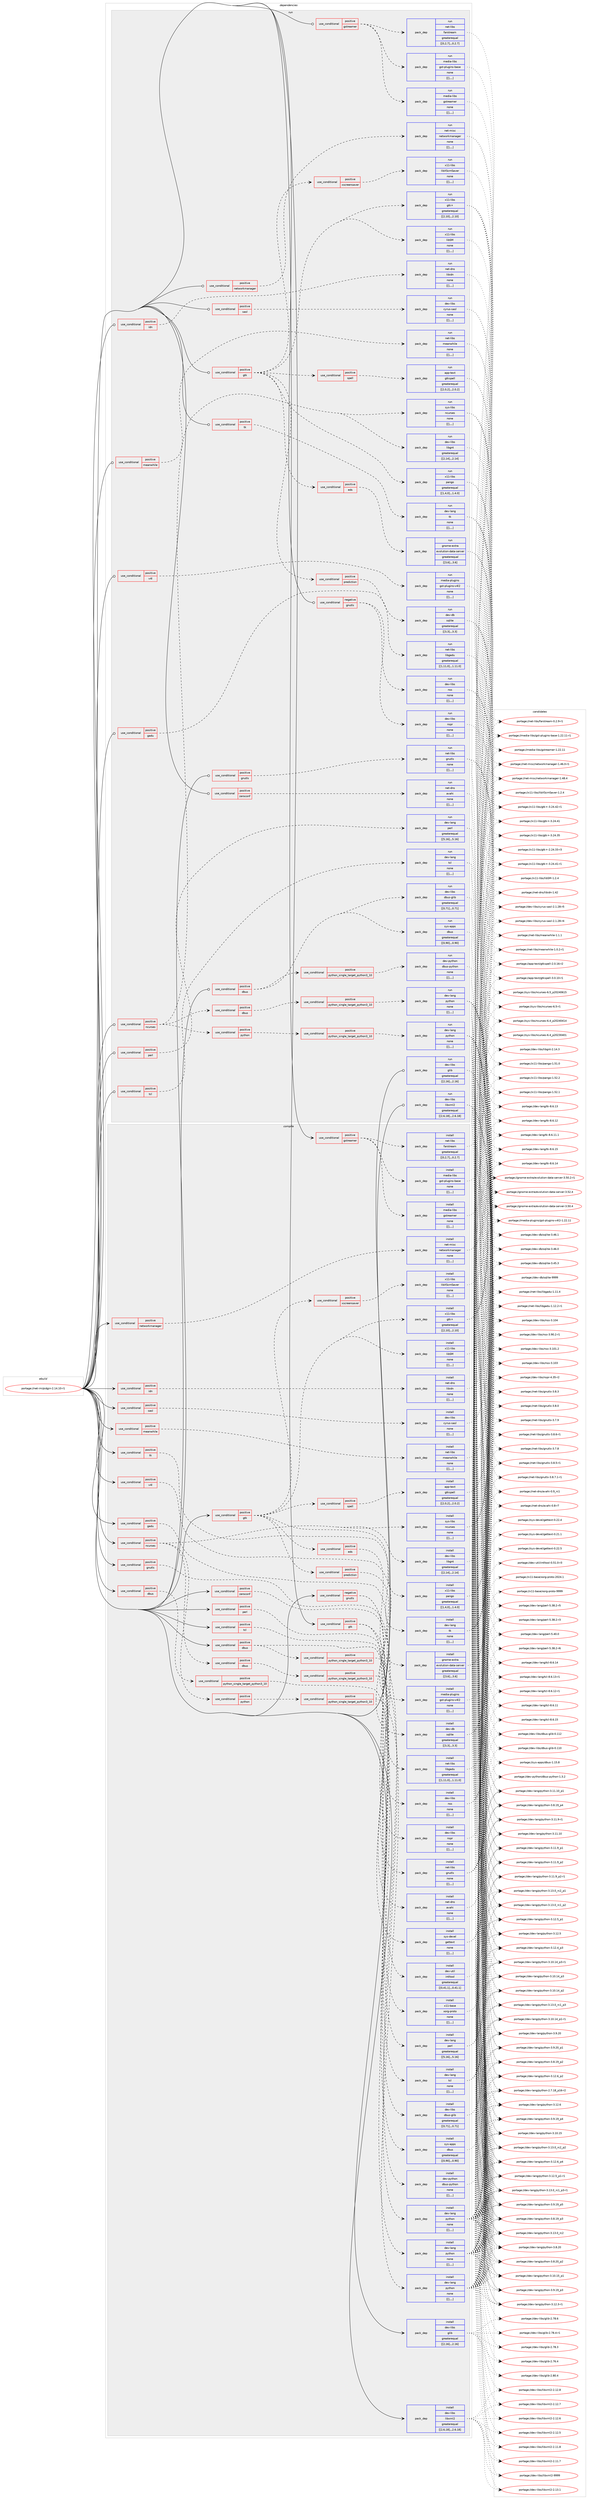 digraph prolog {

# *************
# Graph options
# *************

newrank=true;
concentrate=true;
compound=true;
graph [rankdir=LR,fontname=Helvetica,fontsize=10,ranksep=1.5];#, ranksep=2.5, nodesep=0.2];
edge  [arrowhead=vee];
node  [fontname=Helvetica,fontsize=10];

# **********
# The ebuild
# **********

subgraph cluster_leftcol {
color=gray;
label=<<i>ebuild</i>>;
id [label="portage://net-im/pidgin-2.14.10-r1", color=red, width=4, href="../net-im/pidgin-2.14.10-r1.svg"];
}

# ****************
# The dependencies
# ****************

subgraph cluster_midcol {
color=gray;
label=<<i>dependencies</i>>;
subgraph cluster_compile {
fillcolor="#eeeeee";
style=filled;
label=<<i>compile</i>>;
subgraph cond1801 {
dependency4753 [label=<<TABLE BORDER="0" CELLBORDER="1" CELLSPACING="0" CELLPADDING="4"><TR><TD ROWSPAN="3" CELLPADDING="10">use_conditional</TD></TR><TR><TD>negative</TD></TR><TR><TD>gnutls</TD></TR></TABLE>>, shape=none, color=red];
subgraph pack2951 {
dependency4754 [label=<<TABLE BORDER="0" CELLBORDER="1" CELLSPACING="0" CELLPADDING="4" WIDTH="220"><TR><TD ROWSPAN="6" CELLPADDING="30">pack_dep</TD></TR><TR><TD WIDTH="110">install</TD></TR><TR><TD>dev-libs</TD></TR><TR><TD>nspr</TD></TR><TR><TD>none</TD></TR><TR><TD>[[],,,,]</TD></TR></TABLE>>, shape=none, color=blue];
}
dependency4753:e -> dependency4754:w [weight=20,style="dashed",arrowhead="vee"];
subgraph pack2952 {
dependency4755 [label=<<TABLE BORDER="0" CELLBORDER="1" CELLSPACING="0" CELLPADDING="4" WIDTH="220"><TR><TD ROWSPAN="6" CELLPADDING="30">pack_dep</TD></TR><TR><TD WIDTH="110">install</TD></TR><TR><TD>dev-libs</TD></TR><TR><TD>nss</TD></TR><TR><TD>none</TD></TR><TR><TD>[[],,,,]</TD></TR></TABLE>>, shape=none, color=blue];
}
dependency4753:e -> dependency4755:w [weight=20,style="dashed",arrowhead="vee"];
}
id:e -> dependency4753:w [weight=20,style="solid",arrowhead="vee"];
subgraph cond1802 {
dependency4756 [label=<<TABLE BORDER="0" CELLBORDER="1" CELLSPACING="0" CELLPADDING="4"><TR><TD ROWSPAN="3" CELLPADDING="10">use_conditional</TD></TR><TR><TD>positive</TD></TR><TR><TD>dbus</TD></TR></TABLE>>, shape=none, color=red];
subgraph cond1803 {
dependency4757 [label=<<TABLE BORDER="0" CELLBORDER="1" CELLSPACING="0" CELLPADDING="4"><TR><TD ROWSPAN="3" CELLPADDING="10">use_conditional</TD></TR><TR><TD>positive</TD></TR><TR><TD>python_single_target_python3_10</TD></TR></TABLE>>, shape=none, color=red];
subgraph pack2953 {
dependency4758 [label=<<TABLE BORDER="0" CELLBORDER="1" CELLSPACING="0" CELLPADDING="4" WIDTH="220"><TR><TD ROWSPAN="6" CELLPADDING="30">pack_dep</TD></TR><TR><TD WIDTH="110">install</TD></TR><TR><TD>dev-lang</TD></TR><TR><TD>python</TD></TR><TR><TD>none</TD></TR><TR><TD>[[],,,,]</TD></TR></TABLE>>, shape=none, color=blue];
}
dependency4757:e -> dependency4758:w [weight=20,style="dashed",arrowhead="vee"];
}
dependency4756:e -> dependency4757:w [weight=20,style="dashed",arrowhead="vee"];
}
id:e -> dependency4756:w [weight=20,style="solid",arrowhead="vee"];
subgraph cond1804 {
dependency4759 [label=<<TABLE BORDER="0" CELLBORDER="1" CELLSPACING="0" CELLPADDING="4"><TR><TD ROWSPAN="3" CELLPADDING="10">use_conditional</TD></TR><TR><TD>positive</TD></TR><TR><TD>dbus</TD></TR></TABLE>>, shape=none, color=red];
subgraph pack2954 {
dependency4760 [label=<<TABLE BORDER="0" CELLBORDER="1" CELLSPACING="0" CELLPADDING="4" WIDTH="220"><TR><TD ROWSPAN="6" CELLPADDING="30">pack_dep</TD></TR><TR><TD WIDTH="110">install</TD></TR><TR><TD>dev-libs</TD></TR><TR><TD>dbus-glib</TD></TR><TR><TD>greaterequal</TD></TR><TR><TD>[[0,71],,,0.71]</TD></TR></TABLE>>, shape=none, color=blue];
}
dependency4759:e -> dependency4760:w [weight=20,style="dashed",arrowhead="vee"];
subgraph pack2955 {
dependency4761 [label=<<TABLE BORDER="0" CELLBORDER="1" CELLSPACING="0" CELLPADDING="4" WIDTH="220"><TR><TD ROWSPAN="6" CELLPADDING="30">pack_dep</TD></TR><TR><TD WIDTH="110">install</TD></TR><TR><TD>sys-apps</TD></TR><TR><TD>dbus</TD></TR><TR><TD>greaterequal</TD></TR><TR><TD>[[0,90],,,0.90]</TD></TR></TABLE>>, shape=none, color=blue];
}
dependency4759:e -> dependency4761:w [weight=20,style="dashed",arrowhead="vee"];
subgraph cond1805 {
dependency4762 [label=<<TABLE BORDER="0" CELLBORDER="1" CELLSPACING="0" CELLPADDING="4"><TR><TD ROWSPAN="3" CELLPADDING="10">use_conditional</TD></TR><TR><TD>positive</TD></TR><TR><TD>python_single_target_python3_10</TD></TR></TABLE>>, shape=none, color=red];
subgraph pack2956 {
dependency4763 [label=<<TABLE BORDER="0" CELLBORDER="1" CELLSPACING="0" CELLPADDING="4" WIDTH="220"><TR><TD ROWSPAN="6" CELLPADDING="30">pack_dep</TD></TR><TR><TD WIDTH="110">install</TD></TR><TR><TD>dev-python</TD></TR><TR><TD>dbus-python</TD></TR><TR><TD>none</TD></TR><TR><TD>[[],,,,]</TD></TR></TABLE>>, shape=none, color=blue];
}
dependency4762:e -> dependency4763:w [weight=20,style="dashed",arrowhead="vee"];
}
dependency4759:e -> dependency4762:w [weight=20,style="dashed",arrowhead="vee"];
}
id:e -> dependency4759:w [weight=20,style="solid",arrowhead="vee"];
subgraph cond1806 {
dependency4764 [label=<<TABLE BORDER="0" CELLBORDER="1" CELLSPACING="0" CELLPADDING="4"><TR><TD ROWSPAN="3" CELLPADDING="10">use_conditional</TD></TR><TR><TD>positive</TD></TR><TR><TD>gadu</TD></TR></TABLE>>, shape=none, color=red];
subgraph pack2957 {
dependency4765 [label=<<TABLE BORDER="0" CELLBORDER="1" CELLSPACING="0" CELLPADDING="4" WIDTH="220"><TR><TD ROWSPAN="6" CELLPADDING="30">pack_dep</TD></TR><TR><TD WIDTH="110">install</TD></TR><TR><TD>net-libs</TD></TR><TR><TD>libgadu</TD></TR><TR><TD>greaterequal</TD></TR><TR><TD>[[1,11,0],,,1.11.0]</TD></TR></TABLE>>, shape=none, color=blue];
}
dependency4764:e -> dependency4765:w [weight=20,style="dashed",arrowhead="vee"];
}
id:e -> dependency4764:w [weight=20,style="solid",arrowhead="vee"];
subgraph cond1807 {
dependency4766 [label=<<TABLE BORDER="0" CELLBORDER="1" CELLSPACING="0" CELLPADDING="4"><TR><TD ROWSPAN="3" CELLPADDING="10">use_conditional</TD></TR><TR><TD>positive</TD></TR><TR><TD>gnutls</TD></TR></TABLE>>, shape=none, color=red];
subgraph pack2958 {
dependency4767 [label=<<TABLE BORDER="0" CELLBORDER="1" CELLSPACING="0" CELLPADDING="4" WIDTH="220"><TR><TD ROWSPAN="6" CELLPADDING="30">pack_dep</TD></TR><TR><TD WIDTH="110">install</TD></TR><TR><TD>net-libs</TD></TR><TR><TD>gnutls</TD></TR><TR><TD>none</TD></TR><TR><TD>[[],,,,]</TD></TR></TABLE>>, shape=none, color=blue];
}
dependency4766:e -> dependency4767:w [weight=20,style="dashed",arrowhead="vee"];
}
id:e -> dependency4766:w [weight=20,style="solid",arrowhead="vee"];
subgraph cond1808 {
dependency4768 [label=<<TABLE BORDER="0" CELLBORDER="1" CELLSPACING="0" CELLPADDING="4"><TR><TD ROWSPAN="3" CELLPADDING="10">use_conditional</TD></TR><TR><TD>positive</TD></TR><TR><TD>gstreamer</TD></TR></TABLE>>, shape=none, color=red];
subgraph pack2959 {
dependency4769 [label=<<TABLE BORDER="0" CELLBORDER="1" CELLSPACING="0" CELLPADDING="4" WIDTH="220"><TR><TD ROWSPAN="6" CELLPADDING="30">pack_dep</TD></TR><TR><TD WIDTH="110">install</TD></TR><TR><TD>media-libs</TD></TR><TR><TD>gstreamer</TD></TR><TR><TD>none</TD></TR><TR><TD>[[],,,,]</TD></TR></TABLE>>, shape=none, color=blue];
}
dependency4768:e -> dependency4769:w [weight=20,style="dashed",arrowhead="vee"];
subgraph pack2960 {
dependency4770 [label=<<TABLE BORDER="0" CELLBORDER="1" CELLSPACING="0" CELLPADDING="4" WIDTH="220"><TR><TD ROWSPAN="6" CELLPADDING="30">pack_dep</TD></TR><TR><TD WIDTH="110">install</TD></TR><TR><TD>media-libs</TD></TR><TR><TD>gst-plugins-base</TD></TR><TR><TD>none</TD></TR><TR><TD>[[],,,,]</TD></TR></TABLE>>, shape=none, color=blue];
}
dependency4768:e -> dependency4770:w [weight=20,style="dashed",arrowhead="vee"];
subgraph pack2961 {
dependency4771 [label=<<TABLE BORDER="0" CELLBORDER="1" CELLSPACING="0" CELLPADDING="4" WIDTH="220"><TR><TD ROWSPAN="6" CELLPADDING="30">pack_dep</TD></TR><TR><TD WIDTH="110">install</TD></TR><TR><TD>net-libs</TD></TR><TR><TD>farstream</TD></TR><TR><TD>greaterequal</TD></TR><TR><TD>[[0,2,7],,,0.2.7]</TD></TR></TABLE>>, shape=none, color=blue];
}
dependency4768:e -> dependency4771:w [weight=20,style="dashed",arrowhead="vee"];
}
id:e -> dependency4768:w [weight=20,style="solid",arrowhead="vee"];
subgraph cond1809 {
dependency4772 [label=<<TABLE BORDER="0" CELLBORDER="1" CELLSPACING="0" CELLPADDING="4"><TR><TD ROWSPAN="3" CELLPADDING="10">use_conditional</TD></TR><TR><TD>positive</TD></TR><TR><TD>gtk</TD></TR></TABLE>>, shape=none, color=red];
subgraph pack2962 {
dependency4773 [label=<<TABLE BORDER="0" CELLBORDER="1" CELLSPACING="0" CELLPADDING="4" WIDTH="220"><TR><TD ROWSPAN="6" CELLPADDING="30">pack_dep</TD></TR><TR><TD WIDTH="110">install</TD></TR><TR><TD>x11-base</TD></TR><TR><TD>xorg-proto</TD></TR><TR><TD>none</TD></TR><TR><TD>[[],,,,]</TD></TR></TABLE>>, shape=none, color=blue];
}
dependency4772:e -> dependency4773:w [weight=20,style="dashed",arrowhead="vee"];
subgraph pack2963 {
dependency4774 [label=<<TABLE BORDER="0" CELLBORDER="1" CELLSPACING="0" CELLPADDING="4" WIDTH="220"><TR><TD ROWSPAN="6" CELLPADDING="30">pack_dep</TD></TR><TR><TD WIDTH="110">install</TD></TR><TR><TD>dev-util</TD></TR><TR><TD>intltool</TD></TR><TR><TD>greaterequal</TD></TR><TR><TD>[[0,41,1],,,0.41.1]</TD></TR></TABLE>>, shape=none, color=blue];
}
dependency4772:e -> dependency4774:w [weight=20,style="dashed",arrowhead="vee"];
subgraph pack2964 {
dependency4775 [label=<<TABLE BORDER="0" CELLBORDER="1" CELLSPACING="0" CELLPADDING="4" WIDTH="220"><TR><TD ROWSPAN="6" CELLPADDING="30">pack_dep</TD></TR><TR><TD WIDTH="110">install</TD></TR><TR><TD>sys-devel</TD></TR><TR><TD>gettext</TD></TR><TR><TD>none</TD></TR><TR><TD>[[],,,,]</TD></TR></TABLE>>, shape=none, color=blue];
}
dependency4772:e -> dependency4775:w [weight=20,style="dashed",arrowhead="vee"];
}
id:e -> dependency4772:w [weight=20,style="solid",arrowhead="vee"];
subgraph cond1810 {
dependency4776 [label=<<TABLE BORDER="0" CELLBORDER="1" CELLSPACING="0" CELLPADDING="4"><TR><TD ROWSPAN="3" CELLPADDING="10">use_conditional</TD></TR><TR><TD>positive</TD></TR><TR><TD>gtk</TD></TR></TABLE>>, shape=none, color=red];
subgraph pack2965 {
dependency4777 [label=<<TABLE BORDER="0" CELLBORDER="1" CELLSPACING="0" CELLPADDING="4" WIDTH="220"><TR><TD ROWSPAN="6" CELLPADDING="30">pack_dep</TD></TR><TR><TD WIDTH="110">install</TD></TR><TR><TD>x11-libs</TD></TR><TR><TD>gtk+</TD></TR><TR><TD>greaterequal</TD></TR><TR><TD>[[2,10],,,2.10]</TD></TR></TABLE>>, shape=none, color=blue];
}
dependency4776:e -> dependency4777:w [weight=20,style="dashed",arrowhead="vee"];
subgraph pack2966 {
dependency4778 [label=<<TABLE BORDER="0" CELLBORDER="1" CELLSPACING="0" CELLPADDING="4" WIDTH="220"><TR><TD ROWSPAN="6" CELLPADDING="30">pack_dep</TD></TR><TR><TD WIDTH="110">install</TD></TR><TR><TD>x11-libs</TD></TR><TR><TD>libSM</TD></TR><TR><TD>none</TD></TR><TR><TD>[[],,,,]</TD></TR></TABLE>>, shape=none, color=blue];
}
dependency4776:e -> dependency4778:w [weight=20,style="dashed",arrowhead="vee"];
subgraph pack2967 {
dependency4779 [label=<<TABLE BORDER="0" CELLBORDER="1" CELLSPACING="0" CELLPADDING="4" WIDTH="220"><TR><TD ROWSPAN="6" CELLPADDING="30">pack_dep</TD></TR><TR><TD WIDTH="110">install</TD></TR><TR><TD>x11-libs</TD></TR><TR><TD>pango</TD></TR><TR><TD>greaterequal</TD></TR><TR><TD>[[1,4,0],,,1.4.0]</TD></TR></TABLE>>, shape=none, color=blue];
}
dependency4776:e -> dependency4779:w [weight=20,style="dashed",arrowhead="vee"];
subgraph cond1811 {
dependency4780 [label=<<TABLE BORDER="0" CELLBORDER="1" CELLSPACING="0" CELLPADDING="4"><TR><TD ROWSPAN="3" CELLPADDING="10">use_conditional</TD></TR><TR><TD>positive</TD></TR><TR><TD>xscreensaver</TD></TR></TABLE>>, shape=none, color=red];
subgraph pack2968 {
dependency4781 [label=<<TABLE BORDER="0" CELLBORDER="1" CELLSPACING="0" CELLPADDING="4" WIDTH="220"><TR><TD ROWSPAN="6" CELLPADDING="30">pack_dep</TD></TR><TR><TD WIDTH="110">install</TD></TR><TR><TD>x11-libs</TD></TR><TR><TD>libXScrnSaver</TD></TR><TR><TD>none</TD></TR><TR><TD>[[],,,,]</TD></TR></TABLE>>, shape=none, color=blue];
}
dependency4780:e -> dependency4781:w [weight=20,style="dashed",arrowhead="vee"];
}
dependency4776:e -> dependency4780:w [weight=20,style="dashed",arrowhead="vee"];
subgraph cond1812 {
dependency4782 [label=<<TABLE BORDER="0" CELLBORDER="1" CELLSPACING="0" CELLPADDING="4"><TR><TD ROWSPAN="3" CELLPADDING="10">use_conditional</TD></TR><TR><TD>positive</TD></TR><TR><TD>spell</TD></TR></TABLE>>, shape=none, color=red];
subgraph pack2969 {
dependency4783 [label=<<TABLE BORDER="0" CELLBORDER="1" CELLSPACING="0" CELLPADDING="4" WIDTH="220"><TR><TD ROWSPAN="6" CELLPADDING="30">pack_dep</TD></TR><TR><TD WIDTH="110">install</TD></TR><TR><TD>app-text</TD></TR><TR><TD>gtkspell</TD></TR><TR><TD>greaterequal</TD></TR><TR><TD>[[2,0,2],,,2.0.2]</TD></TR></TABLE>>, shape=none, color=blue];
}
dependency4782:e -> dependency4783:w [weight=20,style="dashed",arrowhead="vee"];
}
dependency4776:e -> dependency4782:w [weight=20,style="dashed",arrowhead="vee"];
subgraph cond1813 {
dependency4784 [label=<<TABLE BORDER="0" CELLBORDER="1" CELLSPACING="0" CELLPADDING="4"><TR><TD ROWSPAN="3" CELLPADDING="10">use_conditional</TD></TR><TR><TD>positive</TD></TR><TR><TD>eds</TD></TR></TABLE>>, shape=none, color=red];
subgraph pack2970 {
dependency4785 [label=<<TABLE BORDER="0" CELLBORDER="1" CELLSPACING="0" CELLPADDING="4" WIDTH="220"><TR><TD ROWSPAN="6" CELLPADDING="30">pack_dep</TD></TR><TR><TD WIDTH="110">install</TD></TR><TR><TD>gnome-extra</TD></TR><TR><TD>evolution-data-server</TD></TR><TR><TD>greaterequal</TD></TR><TR><TD>[[3,6],,,3.6]</TD></TR></TABLE>>, shape=none, color=blue];
}
dependency4784:e -> dependency4785:w [weight=20,style="dashed",arrowhead="vee"];
}
dependency4776:e -> dependency4784:w [weight=20,style="dashed",arrowhead="vee"];
subgraph cond1814 {
dependency4786 [label=<<TABLE BORDER="0" CELLBORDER="1" CELLSPACING="0" CELLPADDING="4"><TR><TD ROWSPAN="3" CELLPADDING="10">use_conditional</TD></TR><TR><TD>positive</TD></TR><TR><TD>prediction</TD></TR></TABLE>>, shape=none, color=red];
subgraph pack2971 {
dependency4787 [label=<<TABLE BORDER="0" CELLBORDER="1" CELLSPACING="0" CELLPADDING="4" WIDTH="220"><TR><TD ROWSPAN="6" CELLPADDING="30">pack_dep</TD></TR><TR><TD WIDTH="110">install</TD></TR><TR><TD>dev-db</TD></TR><TR><TD>sqlite</TD></TR><TR><TD>greaterequal</TD></TR><TR><TD>[[3,3],,,3.3]</TD></TR></TABLE>>, shape=none, color=blue];
}
dependency4786:e -> dependency4787:w [weight=20,style="dashed",arrowhead="vee"];
}
dependency4776:e -> dependency4786:w [weight=20,style="dashed",arrowhead="vee"];
}
id:e -> dependency4776:w [weight=20,style="solid",arrowhead="vee"];
subgraph cond1815 {
dependency4788 [label=<<TABLE BORDER="0" CELLBORDER="1" CELLSPACING="0" CELLPADDING="4"><TR><TD ROWSPAN="3" CELLPADDING="10">use_conditional</TD></TR><TR><TD>positive</TD></TR><TR><TD>idn</TD></TR></TABLE>>, shape=none, color=red];
subgraph pack2972 {
dependency4789 [label=<<TABLE BORDER="0" CELLBORDER="1" CELLSPACING="0" CELLPADDING="4" WIDTH="220"><TR><TD ROWSPAN="6" CELLPADDING="30">pack_dep</TD></TR><TR><TD WIDTH="110">install</TD></TR><TR><TD>net-dns</TD></TR><TR><TD>libidn</TD></TR><TR><TD>none</TD></TR><TR><TD>[[],,,,]</TD></TR></TABLE>>, shape=none, color=blue];
}
dependency4788:e -> dependency4789:w [weight=20,style="dashed",arrowhead="vee"];
}
id:e -> dependency4788:w [weight=20,style="solid",arrowhead="vee"];
subgraph cond1816 {
dependency4790 [label=<<TABLE BORDER="0" CELLBORDER="1" CELLSPACING="0" CELLPADDING="4"><TR><TD ROWSPAN="3" CELLPADDING="10">use_conditional</TD></TR><TR><TD>positive</TD></TR><TR><TD>meanwhile</TD></TR></TABLE>>, shape=none, color=red];
subgraph pack2973 {
dependency4791 [label=<<TABLE BORDER="0" CELLBORDER="1" CELLSPACING="0" CELLPADDING="4" WIDTH="220"><TR><TD ROWSPAN="6" CELLPADDING="30">pack_dep</TD></TR><TR><TD WIDTH="110">install</TD></TR><TR><TD>net-libs</TD></TR><TR><TD>meanwhile</TD></TR><TR><TD>none</TD></TR><TR><TD>[[],,,,]</TD></TR></TABLE>>, shape=none, color=blue];
}
dependency4790:e -> dependency4791:w [weight=20,style="dashed",arrowhead="vee"];
}
id:e -> dependency4790:w [weight=20,style="solid",arrowhead="vee"];
subgraph cond1817 {
dependency4792 [label=<<TABLE BORDER="0" CELLBORDER="1" CELLSPACING="0" CELLPADDING="4"><TR><TD ROWSPAN="3" CELLPADDING="10">use_conditional</TD></TR><TR><TD>positive</TD></TR><TR><TD>ncurses</TD></TR></TABLE>>, shape=none, color=red];
subgraph pack2974 {
dependency4793 [label=<<TABLE BORDER="0" CELLBORDER="1" CELLSPACING="0" CELLPADDING="4" WIDTH="220"><TR><TD ROWSPAN="6" CELLPADDING="30">pack_dep</TD></TR><TR><TD WIDTH="110">install</TD></TR><TR><TD>dev-libs</TD></TR><TR><TD>libgnt</TD></TR><TR><TD>greaterequal</TD></TR><TR><TD>[[2,14],,,2.14]</TD></TR></TABLE>>, shape=none, color=blue];
}
dependency4792:e -> dependency4793:w [weight=20,style="dashed",arrowhead="vee"];
subgraph pack2975 {
dependency4794 [label=<<TABLE BORDER="0" CELLBORDER="1" CELLSPACING="0" CELLPADDING="4" WIDTH="220"><TR><TD ROWSPAN="6" CELLPADDING="30">pack_dep</TD></TR><TR><TD WIDTH="110">install</TD></TR><TR><TD>sys-libs</TD></TR><TR><TD>ncurses</TD></TR><TR><TD>none</TD></TR><TR><TD>[[],,,,]</TD></TR></TABLE>>, shape=none, color=blue];
}
dependency4792:e -> dependency4794:w [weight=20,style="dashed",arrowhead="vee"];
subgraph cond1818 {
dependency4795 [label=<<TABLE BORDER="0" CELLBORDER="1" CELLSPACING="0" CELLPADDING="4"><TR><TD ROWSPAN="3" CELLPADDING="10">use_conditional</TD></TR><TR><TD>positive</TD></TR><TR><TD>dbus</TD></TR></TABLE>>, shape=none, color=red];
subgraph cond1819 {
dependency4796 [label=<<TABLE BORDER="0" CELLBORDER="1" CELLSPACING="0" CELLPADDING="4"><TR><TD ROWSPAN="3" CELLPADDING="10">use_conditional</TD></TR><TR><TD>positive</TD></TR><TR><TD>python_single_target_python3_10</TD></TR></TABLE>>, shape=none, color=red];
subgraph pack2976 {
dependency4797 [label=<<TABLE BORDER="0" CELLBORDER="1" CELLSPACING="0" CELLPADDING="4" WIDTH="220"><TR><TD ROWSPAN="6" CELLPADDING="30">pack_dep</TD></TR><TR><TD WIDTH="110">install</TD></TR><TR><TD>dev-lang</TD></TR><TR><TD>python</TD></TR><TR><TD>none</TD></TR><TR><TD>[[],,,,]</TD></TR></TABLE>>, shape=none, color=blue];
}
dependency4796:e -> dependency4797:w [weight=20,style="dashed",arrowhead="vee"];
}
dependency4795:e -> dependency4796:w [weight=20,style="dashed",arrowhead="vee"];
}
dependency4792:e -> dependency4795:w [weight=20,style="dashed",arrowhead="vee"];
subgraph cond1820 {
dependency4798 [label=<<TABLE BORDER="0" CELLBORDER="1" CELLSPACING="0" CELLPADDING="4"><TR><TD ROWSPAN="3" CELLPADDING="10">use_conditional</TD></TR><TR><TD>positive</TD></TR><TR><TD>python</TD></TR></TABLE>>, shape=none, color=red];
subgraph cond1821 {
dependency4799 [label=<<TABLE BORDER="0" CELLBORDER="1" CELLSPACING="0" CELLPADDING="4"><TR><TD ROWSPAN="3" CELLPADDING="10">use_conditional</TD></TR><TR><TD>positive</TD></TR><TR><TD>python_single_target_python3_10</TD></TR></TABLE>>, shape=none, color=red];
subgraph pack2977 {
dependency4800 [label=<<TABLE BORDER="0" CELLBORDER="1" CELLSPACING="0" CELLPADDING="4" WIDTH="220"><TR><TD ROWSPAN="6" CELLPADDING="30">pack_dep</TD></TR><TR><TD WIDTH="110">install</TD></TR><TR><TD>dev-lang</TD></TR><TR><TD>python</TD></TR><TR><TD>none</TD></TR><TR><TD>[[],,,,]</TD></TR></TABLE>>, shape=none, color=blue];
}
dependency4799:e -> dependency4800:w [weight=20,style="dashed",arrowhead="vee"];
}
dependency4798:e -> dependency4799:w [weight=20,style="dashed",arrowhead="vee"];
}
dependency4792:e -> dependency4798:w [weight=20,style="dashed",arrowhead="vee"];
}
id:e -> dependency4792:w [weight=20,style="solid",arrowhead="vee"];
subgraph cond1822 {
dependency4801 [label=<<TABLE BORDER="0" CELLBORDER="1" CELLSPACING="0" CELLPADDING="4"><TR><TD ROWSPAN="3" CELLPADDING="10">use_conditional</TD></TR><TR><TD>positive</TD></TR><TR><TD>networkmanager</TD></TR></TABLE>>, shape=none, color=red];
subgraph pack2978 {
dependency4802 [label=<<TABLE BORDER="0" CELLBORDER="1" CELLSPACING="0" CELLPADDING="4" WIDTH="220"><TR><TD ROWSPAN="6" CELLPADDING="30">pack_dep</TD></TR><TR><TD WIDTH="110">install</TD></TR><TR><TD>net-misc</TD></TR><TR><TD>networkmanager</TD></TR><TR><TD>none</TD></TR><TR><TD>[[],,,,]</TD></TR></TABLE>>, shape=none, color=blue];
}
dependency4801:e -> dependency4802:w [weight=20,style="dashed",arrowhead="vee"];
}
id:e -> dependency4801:w [weight=20,style="solid",arrowhead="vee"];
subgraph cond1823 {
dependency4803 [label=<<TABLE BORDER="0" CELLBORDER="1" CELLSPACING="0" CELLPADDING="4"><TR><TD ROWSPAN="3" CELLPADDING="10">use_conditional</TD></TR><TR><TD>positive</TD></TR><TR><TD>perl</TD></TR></TABLE>>, shape=none, color=red];
subgraph pack2979 {
dependency4804 [label=<<TABLE BORDER="0" CELLBORDER="1" CELLSPACING="0" CELLPADDING="4" WIDTH="220"><TR><TD ROWSPAN="6" CELLPADDING="30">pack_dep</TD></TR><TR><TD WIDTH="110">install</TD></TR><TR><TD>dev-lang</TD></TR><TR><TD>perl</TD></TR><TR><TD>greaterequal</TD></TR><TR><TD>[[5,16],,,5.16]</TD></TR></TABLE>>, shape=none, color=blue];
}
dependency4803:e -> dependency4804:w [weight=20,style="dashed",arrowhead="vee"];
}
id:e -> dependency4803:w [weight=20,style="solid",arrowhead="vee"];
subgraph cond1824 {
dependency4805 [label=<<TABLE BORDER="0" CELLBORDER="1" CELLSPACING="0" CELLPADDING="4"><TR><TD ROWSPAN="3" CELLPADDING="10">use_conditional</TD></TR><TR><TD>positive</TD></TR><TR><TD>sasl</TD></TR></TABLE>>, shape=none, color=red];
subgraph pack2980 {
dependency4806 [label=<<TABLE BORDER="0" CELLBORDER="1" CELLSPACING="0" CELLPADDING="4" WIDTH="220"><TR><TD ROWSPAN="6" CELLPADDING="30">pack_dep</TD></TR><TR><TD WIDTH="110">install</TD></TR><TR><TD>dev-libs</TD></TR><TR><TD>cyrus-sasl</TD></TR><TR><TD>none</TD></TR><TR><TD>[[],,,,]</TD></TR></TABLE>>, shape=none, color=blue];
}
dependency4805:e -> dependency4806:w [weight=20,style="dashed",arrowhead="vee"];
}
id:e -> dependency4805:w [weight=20,style="solid",arrowhead="vee"];
subgraph cond1825 {
dependency4807 [label=<<TABLE BORDER="0" CELLBORDER="1" CELLSPACING="0" CELLPADDING="4"><TR><TD ROWSPAN="3" CELLPADDING="10">use_conditional</TD></TR><TR><TD>positive</TD></TR><TR><TD>tcl</TD></TR></TABLE>>, shape=none, color=red];
subgraph pack2981 {
dependency4808 [label=<<TABLE BORDER="0" CELLBORDER="1" CELLSPACING="0" CELLPADDING="4" WIDTH="220"><TR><TD ROWSPAN="6" CELLPADDING="30">pack_dep</TD></TR><TR><TD WIDTH="110">install</TD></TR><TR><TD>dev-lang</TD></TR><TR><TD>tcl</TD></TR><TR><TD>none</TD></TR><TR><TD>[[],,,,]</TD></TR></TABLE>>, shape=none, color=blue];
}
dependency4807:e -> dependency4808:w [weight=20,style="dashed",arrowhead="vee"];
}
id:e -> dependency4807:w [weight=20,style="solid",arrowhead="vee"];
subgraph cond1826 {
dependency4809 [label=<<TABLE BORDER="0" CELLBORDER="1" CELLSPACING="0" CELLPADDING="4"><TR><TD ROWSPAN="3" CELLPADDING="10">use_conditional</TD></TR><TR><TD>positive</TD></TR><TR><TD>tk</TD></TR></TABLE>>, shape=none, color=red];
subgraph pack2982 {
dependency4810 [label=<<TABLE BORDER="0" CELLBORDER="1" CELLSPACING="0" CELLPADDING="4" WIDTH="220"><TR><TD ROWSPAN="6" CELLPADDING="30">pack_dep</TD></TR><TR><TD WIDTH="110">install</TD></TR><TR><TD>dev-lang</TD></TR><TR><TD>tk</TD></TR><TR><TD>none</TD></TR><TR><TD>[[],,,,]</TD></TR></TABLE>>, shape=none, color=blue];
}
dependency4809:e -> dependency4810:w [weight=20,style="dashed",arrowhead="vee"];
}
id:e -> dependency4809:w [weight=20,style="solid",arrowhead="vee"];
subgraph cond1827 {
dependency4811 [label=<<TABLE BORDER="0" CELLBORDER="1" CELLSPACING="0" CELLPADDING="4"><TR><TD ROWSPAN="3" CELLPADDING="10">use_conditional</TD></TR><TR><TD>positive</TD></TR><TR><TD>v4l</TD></TR></TABLE>>, shape=none, color=red];
subgraph pack2983 {
dependency4812 [label=<<TABLE BORDER="0" CELLBORDER="1" CELLSPACING="0" CELLPADDING="4" WIDTH="220"><TR><TD ROWSPAN="6" CELLPADDING="30">pack_dep</TD></TR><TR><TD WIDTH="110">install</TD></TR><TR><TD>media-plugins</TD></TR><TR><TD>gst-plugins-v4l2</TD></TR><TR><TD>none</TD></TR><TR><TD>[[],,,,]</TD></TR></TABLE>>, shape=none, color=blue];
}
dependency4811:e -> dependency4812:w [weight=20,style="dashed",arrowhead="vee"];
}
id:e -> dependency4811:w [weight=20,style="solid",arrowhead="vee"];
subgraph cond1828 {
dependency4813 [label=<<TABLE BORDER="0" CELLBORDER="1" CELLSPACING="0" CELLPADDING="4"><TR><TD ROWSPAN="3" CELLPADDING="10">use_conditional</TD></TR><TR><TD>positive</TD></TR><TR><TD>zeroconf</TD></TR></TABLE>>, shape=none, color=red];
subgraph pack2984 {
dependency4814 [label=<<TABLE BORDER="0" CELLBORDER="1" CELLSPACING="0" CELLPADDING="4" WIDTH="220"><TR><TD ROWSPAN="6" CELLPADDING="30">pack_dep</TD></TR><TR><TD WIDTH="110">install</TD></TR><TR><TD>net-dns</TD></TR><TR><TD>avahi</TD></TR><TR><TD>none</TD></TR><TR><TD>[[],,,,]</TD></TR></TABLE>>, shape=none, color=blue];
}
dependency4813:e -> dependency4814:w [weight=20,style="dashed",arrowhead="vee"];
}
id:e -> dependency4813:w [weight=20,style="solid",arrowhead="vee"];
subgraph pack2985 {
dependency4815 [label=<<TABLE BORDER="0" CELLBORDER="1" CELLSPACING="0" CELLPADDING="4" WIDTH="220"><TR><TD ROWSPAN="6" CELLPADDING="30">pack_dep</TD></TR><TR><TD WIDTH="110">install</TD></TR><TR><TD>dev-libs</TD></TR><TR><TD>glib</TD></TR><TR><TD>greaterequal</TD></TR><TR><TD>[[2,16],,,2.16]</TD></TR></TABLE>>, shape=none, color=blue];
}
id:e -> dependency4815:w [weight=20,style="solid",arrowhead="vee"];
subgraph pack2986 {
dependency4816 [label=<<TABLE BORDER="0" CELLBORDER="1" CELLSPACING="0" CELLPADDING="4" WIDTH="220"><TR><TD ROWSPAN="6" CELLPADDING="30">pack_dep</TD></TR><TR><TD WIDTH="110">install</TD></TR><TR><TD>dev-libs</TD></TR><TR><TD>libxml2</TD></TR><TR><TD>greaterequal</TD></TR><TR><TD>[[2,6,18],,,2.6.18]</TD></TR></TABLE>>, shape=none, color=blue];
}
id:e -> dependency4816:w [weight=20,style="solid",arrowhead="vee"];
}
subgraph cluster_compileandrun {
fillcolor="#eeeeee";
style=filled;
label=<<i>compile and run</i>>;
}
subgraph cluster_run {
fillcolor="#eeeeee";
style=filled;
label=<<i>run</i>>;
subgraph cond1829 {
dependency4817 [label=<<TABLE BORDER="0" CELLBORDER="1" CELLSPACING="0" CELLPADDING="4"><TR><TD ROWSPAN="3" CELLPADDING="10">use_conditional</TD></TR><TR><TD>negative</TD></TR><TR><TD>gnutls</TD></TR></TABLE>>, shape=none, color=red];
subgraph pack2987 {
dependency4818 [label=<<TABLE BORDER="0" CELLBORDER="1" CELLSPACING="0" CELLPADDING="4" WIDTH="220"><TR><TD ROWSPAN="6" CELLPADDING="30">pack_dep</TD></TR><TR><TD WIDTH="110">run</TD></TR><TR><TD>dev-libs</TD></TR><TR><TD>nspr</TD></TR><TR><TD>none</TD></TR><TR><TD>[[],,,,]</TD></TR></TABLE>>, shape=none, color=blue];
}
dependency4817:e -> dependency4818:w [weight=20,style="dashed",arrowhead="vee"];
subgraph pack2988 {
dependency4819 [label=<<TABLE BORDER="0" CELLBORDER="1" CELLSPACING="0" CELLPADDING="4" WIDTH="220"><TR><TD ROWSPAN="6" CELLPADDING="30">pack_dep</TD></TR><TR><TD WIDTH="110">run</TD></TR><TR><TD>dev-libs</TD></TR><TR><TD>nss</TD></TR><TR><TD>none</TD></TR><TR><TD>[[],,,,]</TD></TR></TABLE>>, shape=none, color=blue];
}
dependency4817:e -> dependency4819:w [weight=20,style="dashed",arrowhead="vee"];
}
id:e -> dependency4817:w [weight=20,style="solid",arrowhead="odot"];
subgraph cond1830 {
dependency4820 [label=<<TABLE BORDER="0" CELLBORDER="1" CELLSPACING="0" CELLPADDING="4"><TR><TD ROWSPAN="3" CELLPADDING="10">use_conditional</TD></TR><TR><TD>positive</TD></TR><TR><TD>dbus</TD></TR></TABLE>>, shape=none, color=red];
subgraph pack2989 {
dependency4821 [label=<<TABLE BORDER="0" CELLBORDER="1" CELLSPACING="0" CELLPADDING="4" WIDTH="220"><TR><TD ROWSPAN="6" CELLPADDING="30">pack_dep</TD></TR><TR><TD WIDTH="110">run</TD></TR><TR><TD>dev-libs</TD></TR><TR><TD>dbus-glib</TD></TR><TR><TD>greaterequal</TD></TR><TR><TD>[[0,71],,,0.71]</TD></TR></TABLE>>, shape=none, color=blue];
}
dependency4820:e -> dependency4821:w [weight=20,style="dashed",arrowhead="vee"];
subgraph pack2990 {
dependency4822 [label=<<TABLE BORDER="0" CELLBORDER="1" CELLSPACING="0" CELLPADDING="4" WIDTH="220"><TR><TD ROWSPAN="6" CELLPADDING="30">pack_dep</TD></TR><TR><TD WIDTH="110">run</TD></TR><TR><TD>sys-apps</TD></TR><TR><TD>dbus</TD></TR><TR><TD>greaterequal</TD></TR><TR><TD>[[0,90],,,0.90]</TD></TR></TABLE>>, shape=none, color=blue];
}
dependency4820:e -> dependency4822:w [weight=20,style="dashed",arrowhead="vee"];
subgraph cond1831 {
dependency4823 [label=<<TABLE BORDER="0" CELLBORDER="1" CELLSPACING="0" CELLPADDING="4"><TR><TD ROWSPAN="3" CELLPADDING="10">use_conditional</TD></TR><TR><TD>positive</TD></TR><TR><TD>python_single_target_python3_10</TD></TR></TABLE>>, shape=none, color=red];
subgraph pack2991 {
dependency4824 [label=<<TABLE BORDER="0" CELLBORDER="1" CELLSPACING="0" CELLPADDING="4" WIDTH="220"><TR><TD ROWSPAN="6" CELLPADDING="30">pack_dep</TD></TR><TR><TD WIDTH="110">run</TD></TR><TR><TD>dev-python</TD></TR><TR><TD>dbus-python</TD></TR><TR><TD>none</TD></TR><TR><TD>[[],,,,]</TD></TR></TABLE>>, shape=none, color=blue];
}
dependency4823:e -> dependency4824:w [weight=20,style="dashed",arrowhead="vee"];
}
dependency4820:e -> dependency4823:w [weight=20,style="dashed",arrowhead="vee"];
}
id:e -> dependency4820:w [weight=20,style="solid",arrowhead="odot"];
subgraph cond1832 {
dependency4825 [label=<<TABLE BORDER="0" CELLBORDER="1" CELLSPACING="0" CELLPADDING="4"><TR><TD ROWSPAN="3" CELLPADDING="10">use_conditional</TD></TR><TR><TD>positive</TD></TR><TR><TD>gadu</TD></TR></TABLE>>, shape=none, color=red];
subgraph pack2992 {
dependency4826 [label=<<TABLE BORDER="0" CELLBORDER="1" CELLSPACING="0" CELLPADDING="4" WIDTH="220"><TR><TD ROWSPAN="6" CELLPADDING="30">pack_dep</TD></TR><TR><TD WIDTH="110">run</TD></TR><TR><TD>net-libs</TD></TR><TR><TD>libgadu</TD></TR><TR><TD>greaterequal</TD></TR><TR><TD>[[1,11,0],,,1.11.0]</TD></TR></TABLE>>, shape=none, color=blue];
}
dependency4825:e -> dependency4826:w [weight=20,style="dashed",arrowhead="vee"];
}
id:e -> dependency4825:w [weight=20,style="solid",arrowhead="odot"];
subgraph cond1833 {
dependency4827 [label=<<TABLE BORDER="0" CELLBORDER="1" CELLSPACING="0" CELLPADDING="4"><TR><TD ROWSPAN="3" CELLPADDING="10">use_conditional</TD></TR><TR><TD>positive</TD></TR><TR><TD>gnutls</TD></TR></TABLE>>, shape=none, color=red];
subgraph pack2993 {
dependency4828 [label=<<TABLE BORDER="0" CELLBORDER="1" CELLSPACING="0" CELLPADDING="4" WIDTH="220"><TR><TD ROWSPAN="6" CELLPADDING="30">pack_dep</TD></TR><TR><TD WIDTH="110">run</TD></TR><TR><TD>net-libs</TD></TR><TR><TD>gnutls</TD></TR><TR><TD>none</TD></TR><TR><TD>[[],,,,]</TD></TR></TABLE>>, shape=none, color=blue];
}
dependency4827:e -> dependency4828:w [weight=20,style="dashed",arrowhead="vee"];
}
id:e -> dependency4827:w [weight=20,style="solid",arrowhead="odot"];
subgraph cond1834 {
dependency4829 [label=<<TABLE BORDER="0" CELLBORDER="1" CELLSPACING="0" CELLPADDING="4"><TR><TD ROWSPAN="3" CELLPADDING="10">use_conditional</TD></TR><TR><TD>positive</TD></TR><TR><TD>gstreamer</TD></TR></TABLE>>, shape=none, color=red];
subgraph pack2994 {
dependency4830 [label=<<TABLE BORDER="0" CELLBORDER="1" CELLSPACING="0" CELLPADDING="4" WIDTH="220"><TR><TD ROWSPAN="6" CELLPADDING="30">pack_dep</TD></TR><TR><TD WIDTH="110">run</TD></TR><TR><TD>media-libs</TD></TR><TR><TD>gstreamer</TD></TR><TR><TD>none</TD></TR><TR><TD>[[],,,,]</TD></TR></TABLE>>, shape=none, color=blue];
}
dependency4829:e -> dependency4830:w [weight=20,style="dashed",arrowhead="vee"];
subgraph pack2995 {
dependency4831 [label=<<TABLE BORDER="0" CELLBORDER="1" CELLSPACING="0" CELLPADDING="4" WIDTH="220"><TR><TD ROWSPAN="6" CELLPADDING="30">pack_dep</TD></TR><TR><TD WIDTH="110">run</TD></TR><TR><TD>media-libs</TD></TR><TR><TD>gst-plugins-base</TD></TR><TR><TD>none</TD></TR><TR><TD>[[],,,,]</TD></TR></TABLE>>, shape=none, color=blue];
}
dependency4829:e -> dependency4831:w [weight=20,style="dashed",arrowhead="vee"];
subgraph pack2996 {
dependency4832 [label=<<TABLE BORDER="0" CELLBORDER="1" CELLSPACING="0" CELLPADDING="4" WIDTH="220"><TR><TD ROWSPAN="6" CELLPADDING="30">pack_dep</TD></TR><TR><TD WIDTH="110">run</TD></TR><TR><TD>net-libs</TD></TR><TR><TD>farstream</TD></TR><TR><TD>greaterequal</TD></TR><TR><TD>[[0,2,7],,,0.2.7]</TD></TR></TABLE>>, shape=none, color=blue];
}
dependency4829:e -> dependency4832:w [weight=20,style="dashed",arrowhead="vee"];
}
id:e -> dependency4829:w [weight=20,style="solid",arrowhead="odot"];
subgraph cond1835 {
dependency4833 [label=<<TABLE BORDER="0" CELLBORDER="1" CELLSPACING="0" CELLPADDING="4"><TR><TD ROWSPAN="3" CELLPADDING="10">use_conditional</TD></TR><TR><TD>positive</TD></TR><TR><TD>gtk</TD></TR></TABLE>>, shape=none, color=red];
subgraph pack2997 {
dependency4834 [label=<<TABLE BORDER="0" CELLBORDER="1" CELLSPACING="0" CELLPADDING="4" WIDTH="220"><TR><TD ROWSPAN="6" CELLPADDING="30">pack_dep</TD></TR><TR><TD WIDTH="110">run</TD></TR><TR><TD>x11-libs</TD></TR><TR><TD>gtk+</TD></TR><TR><TD>greaterequal</TD></TR><TR><TD>[[2,10],,,2.10]</TD></TR></TABLE>>, shape=none, color=blue];
}
dependency4833:e -> dependency4834:w [weight=20,style="dashed",arrowhead="vee"];
subgraph pack2998 {
dependency4835 [label=<<TABLE BORDER="0" CELLBORDER="1" CELLSPACING="0" CELLPADDING="4" WIDTH="220"><TR><TD ROWSPAN="6" CELLPADDING="30">pack_dep</TD></TR><TR><TD WIDTH="110">run</TD></TR><TR><TD>x11-libs</TD></TR><TR><TD>libSM</TD></TR><TR><TD>none</TD></TR><TR><TD>[[],,,,]</TD></TR></TABLE>>, shape=none, color=blue];
}
dependency4833:e -> dependency4835:w [weight=20,style="dashed",arrowhead="vee"];
subgraph pack2999 {
dependency4836 [label=<<TABLE BORDER="0" CELLBORDER="1" CELLSPACING="0" CELLPADDING="4" WIDTH="220"><TR><TD ROWSPAN="6" CELLPADDING="30">pack_dep</TD></TR><TR><TD WIDTH="110">run</TD></TR><TR><TD>x11-libs</TD></TR><TR><TD>pango</TD></TR><TR><TD>greaterequal</TD></TR><TR><TD>[[1,4,0],,,1.4.0]</TD></TR></TABLE>>, shape=none, color=blue];
}
dependency4833:e -> dependency4836:w [weight=20,style="dashed",arrowhead="vee"];
subgraph cond1836 {
dependency4837 [label=<<TABLE BORDER="0" CELLBORDER="1" CELLSPACING="0" CELLPADDING="4"><TR><TD ROWSPAN="3" CELLPADDING="10">use_conditional</TD></TR><TR><TD>positive</TD></TR><TR><TD>xscreensaver</TD></TR></TABLE>>, shape=none, color=red];
subgraph pack3000 {
dependency4838 [label=<<TABLE BORDER="0" CELLBORDER="1" CELLSPACING="0" CELLPADDING="4" WIDTH="220"><TR><TD ROWSPAN="6" CELLPADDING="30">pack_dep</TD></TR><TR><TD WIDTH="110">run</TD></TR><TR><TD>x11-libs</TD></TR><TR><TD>libXScrnSaver</TD></TR><TR><TD>none</TD></TR><TR><TD>[[],,,,]</TD></TR></TABLE>>, shape=none, color=blue];
}
dependency4837:e -> dependency4838:w [weight=20,style="dashed",arrowhead="vee"];
}
dependency4833:e -> dependency4837:w [weight=20,style="dashed",arrowhead="vee"];
subgraph cond1837 {
dependency4839 [label=<<TABLE BORDER="0" CELLBORDER="1" CELLSPACING="0" CELLPADDING="4"><TR><TD ROWSPAN="3" CELLPADDING="10">use_conditional</TD></TR><TR><TD>positive</TD></TR><TR><TD>spell</TD></TR></TABLE>>, shape=none, color=red];
subgraph pack3001 {
dependency4840 [label=<<TABLE BORDER="0" CELLBORDER="1" CELLSPACING="0" CELLPADDING="4" WIDTH="220"><TR><TD ROWSPAN="6" CELLPADDING="30">pack_dep</TD></TR><TR><TD WIDTH="110">run</TD></TR><TR><TD>app-text</TD></TR><TR><TD>gtkspell</TD></TR><TR><TD>greaterequal</TD></TR><TR><TD>[[2,0,2],,,2.0.2]</TD></TR></TABLE>>, shape=none, color=blue];
}
dependency4839:e -> dependency4840:w [weight=20,style="dashed",arrowhead="vee"];
}
dependency4833:e -> dependency4839:w [weight=20,style="dashed",arrowhead="vee"];
subgraph cond1838 {
dependency4841 [label=<<TABLE BORDER="0" CELLBORDER="1" CELLSPACING="0" CELLPADDING="4"><TR><TD ROWSPAN="3" CELLPADDING="10">use_conditional</TD></TR><TR><TD>positive</TD></TR><TR><TD>eds</TD></TR></TABLE>>, shape=none, color=red];
subgraph pack3002 {
dependency4842 [label=<<TABLE BORDER="0" CELLBORDER="1" CELLSPACING="0" CELLPADDING="4" WIDTH="220"><TR><TD ROWSPAN="6" CELLPADDING="30">pack_dep</TD></TR><TR><TD WIDTH="110">run</TD></TR><TR><TD>gnome-extra</TD></TR><TR><TD>evolution-data-server</TD></TR><TR><TD>greaterequal</TD></TR><TR><TD>[[3,6],,,3.6]</TD></TR></TABLE>>, shape=none, color=blue];
}
dependency4841:e -> dependency4842:w [weight=20,style="dashed",arrowhead="vee"];
}
dependency4833:e -> dependency4841:w [weight=20,style="dashed",arrowhead="vee"];
subgraph cond1839 {
dependency4843 [label=<<TABLE BORDER="0" CELLBORDER="1" CELLSPACING="0" CELLPADDING="4"><TR><TD ROWSPAN="3" CELLPADDING="10">use_conditional</TD></TR><TR><TD>positive</TD></TR><TR><TD>prediction</TD></TR></TABLE>>, shape=none, color=red];
subgraph pack3003 {
dependency4844 [label=<<TABLE BORDER="0" CELLBORDER="1" CELLSPACING="0" CELLPADDING="4" WIDTH="220"><TR><TD ROWSPAN="6" CELLPADDING="30">pack_dep</TD></TR><TR><TD WIDTH="110">run</TD></TR><TR><TD>dev-db</TD></TR><TR><TD>sqlite</TD></TR><TR><TD>greaterequal</TD></TR><TR><TD>[[3,3],,,3.3]</TD></TR></TABLE>>, shape=none, color=blue];
}
dependency4843:e -> dependency4844:w [weight=20,style="dashed",arrowhead="vee"];
}
dependency4833:e -> dependency4843:w [weight=20,style="dashed",arrowhead="vee"];
}
id:e -> dependency4833:w [weight=20,style="solid",arrowhead="odot"];
subgraph cond1840 {
dependency4845 [label=<<TABLE BORDER="0" CELLBORDER="1" CELLSPACING="0" CELLPADDING="4"><TR><TD ROWSPAN="3" CELLPADDING="10">use_conditional</TD></TR><TR><TD>positive</TD></TR><TR><TD>idn</TD></TR></TABLE>>, shape=none, color=red];
subgraph pack3004 {
dependency4846 [label=<<TABLE BORDER="0" CELLBORDER="1" CELLSPACING="0" CELLPADDING="4" WIDTH="220"><TR><TD ROWSPAN="6" CELLPADDING="30">pack_dep</TD></TR><TR><TD WIDTH="110">run</TD></TR><TR><TD>net-dns</TD></TR><TR><TD>libidn</TD></TR><TR><TD>none</TD></TR><TR><TD>[[],,,,]</TD></TR></TABLE>>, shape=none, color=blue];
}
dependency4845:e -> dependency4846:w [weight=20,style="dashed",arrowhead="vee"];
}
id:e -> dependency4845:w [weight=20,style="solid",arrowhead="odot"];
subgraph cond1841 {
dependency4847 [label=<<TABLE BORDER="0" CELLBORDER="1" CELLSPACING="0" CELLPADDING="4"><TR><TD ROWSPAN="3" CELLPADDING="10">use_conditional</TD></TR><TR><TD>positive</TD></TR><TR><TD>meanwhile</TD></TR></TABLE>>, shape=none, color=red];
subgraph pack3005 {
dependency4848 [label=<<TABLE BORDER="0" CELLBORDER="1" CELLSPACING="0" CELLPADDING="4" WIDTH="220"><TR><TD ROWSPAN="6" CELLPADDING="30">pack_dep</TD></TR><TR><TD WIDTH="110">run</TD></TR><TR><TD>net-libs</TD></TR><TR><TD>meanwhile</TD></TR><TR><TD>none</TD></TR><TR><TD>[[],,,,]</TD></TR></TABLE>>, shape=none, color=blue];
}
dependency4847:e -> dependency4848:w [weight=20,style="dashed",arrowhead="vee"];
}
id:e -> dependency4847:w [weight=20,style="solid",arrowhead="odot"];
subgraph cond1842 {
dependency4849 [label=<<TABLE BORDER="0" CELLBORDER="1" CELLSPACING="0" CELLPADDING="4"><TR><TD ROWSPAN="3" CELLPADDING="10">use_conditional</TD></TR><TR><TD>positive</TD></TR><TR><TD>ncurses</TD></TR></TABLE>>, shape=none, color=red];
subgraph pack3006 {
dependency4850 [label=<<TABLE BORDER="0" CELLBORDER="1" CELLSPACING="0" CELLPADDING="4" WIDTH="220"><TR><TD ROWSPAN="6" CELLPADDING="30">pack_dep</TD></TR><TR><TD WIDTH="110">run</TD></TR><TR><TD>dev-libs</TD></TR><TR><TD>libgnt</TD></TR><TR><TD>greaterequal</TD></TR><TR><TD>[[2,14],,,2.14]</TD></TR></TABLE>>, shape=none, color=blue];
}
dependency4849:e -> dependency4850:w [weight=20,style="dashed",arrowhead="vee"];
subgraph pack3007 {
dependency4851 [label=<<TABLE BORDER="0" CELLBORDER="1" CELLSPACING="0" CELLPADDING="4" WIDTH="220"><TR><TD ROWSPAN="6" CELLPADDING="30">pack_dep</TD></TR><TR><TD WIDTH="110">run</TD></TR><TR><TD>sys-libs</TD></TR><TR><TD>ncurses</TD></TR><TR><TD>none</TD></TR><TR><TD>[[],,,,]</TD></TR></TABLE>>, shape=none, color=blue];
}
dependency4849:e -> dependency4851:w [weight=20,style="dashed",arrowhead="vee"];
subgraph cond1843 {
dependency4852 [label=<<TABLE BORDER="0" CELLBORDER="1" CELLSPACING="0" CELLPADDING="4"><TR><TD ROWSPAN="3" CELLPADDING="10">use_conditional</TD></TR><TR><TD>positive</TD></TR><TR><TD>dbus</TD></TR></TABLE>>, shape=none, color=red];
subgraph cond1844 {
dependency4853 [label=<<TABLE BORDER="0" CELLBORDER="1" CELLSPACING="0" CELLPADDING="4"><TR><TD ROWSPAN="3" CELLPADDING="10">use_conditional</TD></TR><TR><TD>positive</TD></TR><TR><TD>python_single_target_python3_10</TD></TR></TABLE>>, shape=none, color=red];
subgraph pack3008 {
dependency4854 [label=<<TABLE BORDER="0" CELLBORDER="1" CELLSPACING="0" CELLPADDING="4" WIDTH="220"><TR><TD ROWSPAN="6" CELLPADDING="30">pack_dep</TD></TR><TR><TD WIDTH="110">run</TD></TR><TR><TD>dev-lang</TD></TR><TR><TD>python</TD></TR><TR><TD>none</TD></TR><TR><TD>[[],,,,]</TD></TR></TABLE>>, shape=none, color=blue];
}
dependency4853:e -> dependency4854:w [weight=20,style="dashed",arrowhead="vee"];
}
dependency4852:e -> dependency4853:w [weight=20,style="dashed",arrowhead="vee"];
}
dependency4849:e -> dependency4852:w [weight=20,style="dashed",arrowhead="vee"];
subgraph cond1845 {
dependency4855 [label=<<TABLE BORDER="0" CELLBORDER="1" CELLSPACING="0" CELLPADDING="4"><TR><TD ROWSPAN="3" CELLPADDING="10">use_conditional</TD></TR><TR><TD>positive</TD></TR><TR><TD>python</TD></TR></TABLE>>, shape=none, color=red];
subgraph cond1846 {
dependency4856 [label=<<TABLE BORDER="0" CELLBORDER="1" CELLSPACING="0" CELLPADDING="4"><TR><TD ROWSPAN="3" CELLPADDING="10">use_conditional</TD></TR><TR><TD>positive</TD></TR><TR><TD>python_single_target_python3_10</TD></TR></TABLE>>, shape=none, color=red];
subgraph pack3009 {
dependency4857 [label=<<TABLE BORDER="0" CELLBORDER="1" CELLSPACING="0" CELLPADDING="4" WIDTH="220"><TR><TD ROWSPAN="6" CELLPADDING="30">pack_dep</TD></TR><TR><TD WIDTH="110">run</TD></TR><TR><TD>dev-lang</TD></TR><TR><TD>python</TD></TR><TR><TD>none</TD></TR><TR><TD>[[],,,,]</TD></TR></TABLE>>, shape=none, color=blue];
}
dependency4856:e -> dependency4857:w [weight=20,style="dashed",arrowhead="vee"];
}
dependency4855:e -> dependency4856:w [weight=20,style="dashed",arrowhead="vee"];
}
dependency4849:e -> dependency4855:w [weight=20,style="dashed",arrowhead="vee"];
}
id:e -> dependency4849:w [weight=20,style="solid",arrowhead="odot"];
subgraph cond1847 {
dependency4858 [label=<<TABLE BORDER="0" CELLBORDER="1" CELLSPACING="0" CELLPADDING="4"><TR><TD ROWSPAN="3" CELLPADDING="10">use_conditional</TD></TR><TR><TD>positive</TD></TR><TR><TD>networkmanager</TD></TR></TABLE>>, shape=none, color=red];
subgraph pack3010 {
dependency4859 [label=<<TABLE BORDER="0" CELLBORDER="1" CELLSPACING="0" CELLPADDING="4" WIDTH="220"><TR><TD ROWSPAN="6" CELLPADDING="30">pack_dep</TD></TR><TR><TD WIDTH="110">run</TD></TR><TR><TD>net-misc</TD></TR><TR><TD>networkmanager</TD></TR><TR><TD>none</TD></TR><TR><TD>[[],,,,]</TD></TR></TABLE>>, shape=none, color=blue];
}
dependency4858:e -> dependency4859:w [weight=20,style="dashed",arrowhead="vee"];
}
id:e -> dependency4858:w [weight=20,style="solid",arrowhead="odot"];
subgraph cond1848 {
dependency4860 [label=<<TABLE BORDER="0" CELLBORDER="1" CELLSPACING="0" CELLPADDING="4"><TR><TD ROWSPAN="3" CELLPADDING="10">use_conditional</TD></TR><TR><TD>positive</TD></TR><TR><TD>perl</TD></TR></TABLE>>, shape=none, color=red];
subgraph pack3011 {
dependency4861 [label=<<TABLE BORDER="0" CELLBORDER="1" CELLSPACING="0" CELLPADDING="4" WIDTH="220"><TR><TD ROWSPAN="6" CELLPADDING="30">pack_dep</TD></TR><TR><TD WIDTH="110">run</TD></TR><TR><TD>dev-lang</TD></TR><TR><TD>perl</TD></TR><TR><TD>greaterequal</TD></TR><TR><TD>[[5,16],,,5.16]</TD></TR></TABLE>>, shape=none, color=blue];
}
dependency4860:e -> dependency4861:w [weight=20,style="dashed",arrowhead="vee"];
}
id:e -> dependency4860:w [weight=20,style="solid",arrowhead="odot"];
subgraph cond1849 {
dependency4862 [label=<<TABLE BORDER="0" CELLBORDER="1" CELLSPACING="0" CELLPADDING="4"><TR><TD ROWSPAN="3" CELLPADDING="10">use_conditional</TD></TR><TR><TD>positive</TD></TR><TR><TD>sasl</TD></TR></TABLE>>, shape=none, color=red];
subgraph pack3012 {
dependency4863 [label=<<TABLE BORDER="0" CELLBORDER="1" CELLSPACING="0" CELLPADDING="4" WIDTH="220"><TR><TD ROWSPAN="6" CELLPADDING="30">pack_dep</TD></TR><TR><TD WIDTH="110">run</TD></TR><TR><TD>dev-libs</TD></TR><TR><TD>cyrus-sasl</TD></TR><TR><TD>none</TD></TR><TR><TD>[[],,,,]</TD></TR></TABLE>>, shape=none, color=blue];
}
dependency4862:e -> dependency4863:w [weight=20,style="dashed",arrowhead="vee"];
}
id:e -> dependency4862:w [weight=20,style="solid",arrowhead="odot"];
subgraph cond1850 {
dependency4864 [label=<<TABLE BORDER="0" CELLBORDER="1" CELLSPACING="0" CELLPADDING="4"><TR><TD ROWSPAN="3" CELLPADDING="10">use_conditional</TD></TR><TR><TD>positive</TD></TR><TR><TD>tcl</TD></TR></TABLE>>, shape=none, color=red];
subgraph pack3013 {
dependency4865 [label=<<TABLE BORDER="0" CELLBORDER="1" CELLSPACING="0" CELLPADDING="4" WIDTH="220"><TR><TD ROWSPAN="6" CELLPADDING="30">pack_dep</TD></TR><TR><TD WIDTH="110">run</TD></TR><TR><TD>dev-lang</TD></TR><TR><TD>tcl</TD></TR><TR><TD>none</TD></TR><TR><TD>[[],,,,]</TD></TR></TABLE>>, shape=none, color=blue];
}
dependency4864:e -> dependency4865:w [weight=20,style="dashed",arrowhead="vee"];
}
id:e -> dependency4864:w [weight=20,style="solid",arrowhead="odot"];
subgraph cond1851 {
dependency4866 [label=<<TABLE BORDER="0" CELLBORDER="1" CELLSPACING="0" CELLPADDING="4"><TR><TD ROWSPAN="3" CELLPADDING="10">use_conditional</TD></TR><TR><TD>positive</TD></TR><TR><TD>tk</TD></TR></TABLE>>, shape=none, color=red];
subgraph pack3014 {
dependency4867 [label=<<TABLE BORDER="0" CELLBORDER="1" CELLSPACING="0" CELLPADDING="4" WIDTH="220"><TR><TD ROWSPAN="6" CELLPADDING="30">pack_dep</TD></TR><TR><TD WIDTH="110">run</TD></TR><TR><TD>dev-lang</TD></TR><TR><TD>tk</TD></TR><TR><TD>none</TD></TR><TR><TD>[[],,,,]</TD></TR></TABLE>>, shape=none, color=blue];
}
dependency4866:e -> dependency4867:w [weight=20,style="dashed",arrowhead="vee"];
}
id:e -> dependency4866:w [weight=20,style="solid",arrowhead="odot"];
subgraph cond1852 {
dependency4868 [label=<<TABLE BORDER="0" CELLBORDER="1" CELLSPACING="0" CELLPADDING="4"><TR><TD ROWSPAN="3" CELLPADDING="10">use_conditional</TD></TR><TR><TD>positive</TD></TR><TR><TD>v4l</TD></TR></TABLE>>, shape=none, color=red];
subgraph pack3015 {
dependency4869 [label=<<TABLE BORDER="0" CELLBORDER="1" CELLSPACING="0" CELLPADDING="4" WIDTH="220"><TR><TD ROWSPAN="6" CELLPADDING="30">pack_dep</TD></TR><TR><TD WIDTH="110">run</TD></TR><TR><TD>media-plugins</TD></TR><TR><TD>gst-plugins-v4l2</TD></TR><TR><TD>none</TD></TR><TR><TD>[[],,,,]</TD></TR></TABLE>>, shape=none, color=blue];
}
dependency4868:e -> dependency4869:w [weight=20,style="dashed",arrowhead="vee"];
}
id:e -> dependency4868:w [weight=20,style="solid",arrowhead="odot"];
subgraph cond1853 {
dependency4870 [label=<<TABLE BORDER="0" CELLBORDER="1" CELLSPACING="0" CELLPADDING="4"><TR><TD ROWSPAN="3" CELLPADDING="10">use_conditional</TD></TR><TR><TD>positive</TD></TR><TR><TD>zeroconf</TD></TR></TABLE>>, shape=none, color=red];
subgraph pack3016 {
dependency4871 [label=<<TABLE BORDER="0" CELLBORDER="1" CELLSPACING="0" CELLPADDING="4" WIDTH="220"><TR><TD ROWSPAN="6" CELLPADDING="30">pack_dep</TD></TR><TR><TD WIDTH="110">run</TD></TR><TR><TD>net-dns</TD></TR><TR><TD>avahi</TD></TR><TR><TD>none</TD></TR><TR><TD>[[],,,,]</TD></TR></TABLE>>, shape=none, color=blue];
}
dependency4870:e -> dependency4871:w [weight=20,style="dashed",arrowhead="vee"];
}
id:e -> dependency4870:w [weight=20,style="solid",arrowhead="odot"];
subgraph pack3017 {
dependency4872 [label=<<TABLE BORDER="0" CELLBORDER="1" CELLSPACING="0" CELLPADDING="4" WIDTH="220"><TR><TD ROWSPAN="6" CELLPADDING="30">pack_dep</TD></TR><TR><TD WIDTH="110">run</TD></TR><TR><TD>dev-libs</TD></TR><TR><TD>glib</TD></TR><TR><TD>greaterequal</TD></TR><TR><TD>[[2,16],,,2.16]</TD></TR></TABLE>>, shape=none, color=blue];
}
id:e -> dependency4872:w [weight=20,style="solid",arrowhead="odot"];
subgraph pack3018 {
dependency4873 [label=<<TABLE BORDER="0" CELLBORDER="1" CELLSPACING="0" CELLPADDING="4" WIDTH="220"><TR><TD ROWSPAN="6" CELLPADDING="30">pack_dep</TD></TR><TR><TD WIDTH="110">run</TD></TR><TR><TD>dev-libs</TD></TR><TR><TD>libxml2</TD></TR><TR><TD>greaterequal</TD></TR><TR><TD>[[2,6,18],,,2.6.18]</TD></TR></TABLE>>, shape=none, color=blue];
}
id:e -> dependency4873:w [weight=20,style="solid",arrowhead="odot"];
}
}

# **************
# The candidates
# **************

subgraph cluster_choices {
rank=same;
color=gray;
label=<<i>candidates</i>>;

subgraph choice2951 {
color=black;
nodesep=1;
choice10010111845108105981154711011511211445524651534511450 [label="portage://dev-libs/nspr-4.35-r2", color=red, width=4,href="../dev-libs/nspr-4.35-r2.svg"];
dependency4754:e -> choice10010111845108105981154711011511211445524651534511450:w [style=dotted,weight="100"];
}
subgraph choice2952 {
color=black;
nodesep=1;
choice100101118451081059811547110115115455146494852 [label="portage://dev-libs/nss-3.104", color=red, width=4,href="../dev-libs/nss-3.104.svg"];
choice100101118451081059811547110115115455146494851 [label="portage://dev-libs/nss-3.103", color=red, width=4,href="../dev-libs/nss-3.103.svg"];
choice1001011184510810598115471101151154551464948494650 [label="portage://dev-libs/nss-3.101.2", color=red, width=4,href="../dev-libs/nss-3.101.2.svg"];
choice100101118451081059811547110115115455146574846504511449 [label="portage://dev-libs/nss-3.90.2-r1", color=red, width=4,href="../dev-libs/nss-3.90.2-r1.svg"];
dependency4755:e -> choice100101118451081059811547110115115455146494852:w [style=dotted,weight="100"];
dependency4755:e -> choice100101118451081059811547110115115455146494851:w [style=dotted,weight="100"];
dependency4755:e -> choice1001011184510810598115471101151154551464948494650:w [style=dotted,weight="100"];
dependency4755:e -> choice100101118451081059811547110115115455146574846504511449:w [style=dotted,weight="100"];
}
subgraph choice2953 {
color=black;
nodesep=1;
choice100101118451089711010347112121116104111110455146495146489511499509511250 [label="portage://dev-lang/python-3.13.0_rc2_p2", color=red, width=4,href="../dev-lang/python-3.13.0_rc2_p2.svg"];
choice100101118451089711010347112121116104111110455146495146489511499509511249 [label="portage://dev-lang/python-3.13.0_rc2_p1", color=red, width=4,href="../dev-lang/python-3.13.0_rc2_p1.svg"];
choice10010111845108971101034711212111610411111045514649514648951149950 [label="portage://dev-lang/python-3.13.0_rc2", color=red, width=4,href="../dev-lang/python-3.13.0_rc2.svg"];
choice1001011184510897110103471121211161041111104551464951464895114994995112514511449 [label="portage://dev-lang/python-3.13.0_rc1_p3-r1", color=red, width=4,href="../dev-lang/python-3.13.0_rc1_p3-r1.svg"];
choice100101118451089711010347112121116104111110455146495146489511499499511251 [label="portage://dev-lang/python-3.13.0_rc1_p3", color=red, width=4,href="../dev-lang/python-3.13.0_rc1_p3.svg"];
choice100101118451089711010347112121116104111110455146495146489511499499511250 [label="portage://dev-lang/python-3.13.0_rc1_p2", color=red, width=4,href="../dev-lang/python-3.13.0_rc1_p2.svg"];
choice100101118451089711010347112121116104111110455146495046549511252 [label="portage://dev-lang/python-3.12.6_p4", color=red, width=4,href="../dev-lang/python-3.12.6_p4.svg"];
choice100101118451089711010347112121116104111110455146495046549511250 [label="portage://dev-lang/python-3.12.6_p2", color=red, width=4,href="../dev-lang/python-3.12.6_p2.svg"];
choice10010111845108971101034711212111610411111045514649504654 [label="portage://dev-lang/python-3.12.6", color=red, width=4,href="../dev-lang/python-3.12.6.svg"];
choice1001011184510897110103471121211161041111104551464950465395112494511449 [label="portage://dev-lang/python-3.12.5_p1-r1", color=red, width=4,href="../dev-lang/python-3.12.5_p1-r1.svg"];
choice100101118451089711010347112121116104111110455146495046539511249 [label="portage://dev-lang/python-3.12.5_p1", color=red, width=4,href="../dev-lang/python-3.12.5_p1.svg"];
choice10010111845108971101034711212111610411111045514649504653 [label="portage://dev-lang/python-3.12.5", color=red, width=4,href="../dev-lang/python-3.12.5.svg"];
choice100101118451089711010347112121116104111110455146495046529511251 [label="portage://dev-lang/python-3.12.4_p3", color=red, width=4,href="../dev-lang/python-3.12.4_p3.svg"];
choice100101118451089711010347112121116104111110455146495046514511449 [label="portage://dev-lang/python-3.12.3-r1", color=red, width=4,href="../dev-lang/python-3.12.3-r1.svg"];
choice10010111845108971101034711212111610411111045514649494649489511249 [label="portage://dev-lang/python-3.11.10_p1", color=red, width=4,href="../dev-lang/python-3.11.10_p1.svg"];
choice1001011184510897110103471121211161041111104551464949464948 [label="portage://dev-lang/python-3.11.10", color=red, width=4,href="../dev-lang/python-3.11.10.svg"];
choice1001011184510897110103471121211161041111104551464949465795112504511449 [label="portage://dev-lang/python-3.11.9_p2-r1", color=red, width=4,href="../dev-lang/python-3.11.9_p2-r1.svg"];
choice100101118451089711010347112121116104111110455146494946579511250 [label="portage://dev-lang/python-3.11.9_p2", color=red, width=4,href="../dev-lang/python-3.11.9_p2.svg"];
choice100101118451089711010347112121116104111110455146494946579511249 [label="portage://dev-lang/python-3.11.9_p1", color=red, width=4,href="../dev-lang/python-3.11.9_p1.svg"];
choice100101118451089711010347112121116104111110455146494946574511449 [label="portage://dev-lang/python-3.11.9-r1", color=red, width=4,href="../dev-lang/python-3.11.9-r1.svg"];
choice10010111845108971101034711212111610411111045514649484649539511249 [label="portage://dev-lang/python-3.10.15_p1", color=red, width=4,href="../dev-lang/python-3.10.15_p1.svg"];
choice1001011184510897110103471121211161041111104551464948464953 [label="portage://dev-lang/python-3.10.15", color=red, width=4,href="../dev-lang/python-3.10.15.svg"];
choice100101118451089711010347112121116104111110455146494846495295112514511449 [label="portage://dev-lang/python-3.10.14_p3-r1", color=red, width=4,href="../dev-lang/python-3.10.14_p3-r1.svg"];
choice10010111845108971101034711212111610411111045514649484649529511251 [label="portage://dev-lang/python-3.10.14_p3", color=red, width=4,href="../dev-lang/python-3.10.14_p3.svg"];
choice10010111845108971101034711212111610411111045514649484649529511250 [label="portage://dev-lang/python-3.10.14_p2", color=red, width=4,href="../dev-lang/python-3.10.14_p2.svg"];
choice100101118451089711010347112121116104111110455146494846495295112494511449 [label="portage://dev-lang/python-3.10.14_p1-r1", color=red, width=4,href="../dev-lang/python-3.10.14_p1-r1.svg"];
choice100101118451089711010347112121116104111110455146574650489511249 [label="portage://dev-lang/python-3.9.20_p1", color=red, width=4,href="../dev-lang/python-3.9.20_p1.svg"];
choice10010111845108971101034711212111610411111045514657465048 [label="portage://dev-lang/python-3.9.20", color=red, width=4,href="../dev-lang/python-3.9.20.svg"];
choice100101118451089711010347112121116104111110455146574649579511253 [label="portage://dev-lang/python-3.9.19_p5", color=red, width=4,href="../dev-lang/python-3.9.19_p5.svg"];
choice100101118451089711010347112121116104111110455146574649579511252 [label="portage://dev-lang/python-3.9.19_p4", color=red, width=4,href="../dev-lang/python-3.9.19_p4.svg"];
choice100101118451089711010347112121116104111110455146574649579511251 [label="portage://dev-lang/python-3.9.19_p3", color=red, width=4,href="../dev-lang/python-3.9.19_p3.svg"];
choice100101118451089711010347112121116104111110455146564650489511250 [label="portage://dev-lang/python-3.8.20_p2", color=red, width=4,href="../dev-lang/python-3.8.20_p2.svg"];
choice10010111845108971101034711212111610411111045514656465048 [label="portage://dev-lang/python-3.8.20", color=red, width=4,href="../dev-lang/python-3.8.20.svg"];
choice100101118451089711010347112121116104111110455146564649579511252 [label="portage://dev-lang/python-3.8.19_p4", color=red, width=4,href="../dev-lang/python-3.8.19_p4.svg"];
choice100101118451089711010347112121116104111110455146564649579511251 [label="portage://dev-lang/python-3.8.19_p3", color=red, width=4,href="../dev-lang/python-3.8.19_p3.svg"];
choice100101118451089711010347112121116104111110455146564649579511250 [label="portage://dev-lang/python-3.8.19_p2", color=red, width=4,href="../dev-lang/python-3.8.19_p2.svg"];
choice100101118451089711010347112121116104111110455046554649569511249544511450 [label="portage://dev-lang/python-2.7.18_p16-r2", color=red, width=4,href="../dev-lang/python-2.7.18_p16-r2.svg"];
dependency4758:e -> choice100101118451089711010347112121116104111110455146495146489511499509511250:w [style=dotted,weight="100"];
dependency4758:e -> choice100101118451089711010347112121116104111110455146495146489511499509511249:w [style=dotted,weight="100"];
dependency4758:e -> choice10010111845108971101034711212111610411111045514649514648951149950:w [style=dotted,weight="100"];
dependency4758:e -> choice1001011184510897110103471121211161041111104551464951464895114994995112514511449:w [style=dotted,weight="100"];
dependency4758:e -> choice100101118451089711010347112121116104111110455146495146489511499499511251:w [style=dotted,weight="100"];
dependency4758:e -> choice100101118451089711010347112121116104111110455146495146489511499499511250:w [style=dotted,weight="100"];
dependency4758:e -> choice100101118451089711010347112121116104111110455146495046549511252:w [style=dotted,weight="100"];
dependency4758:e -> choice100101118451089711010347112121116104111110455146495046549511250:w [style=dotted,weight="100"];
dependency4758:e -> choice10010111845108971101034711212111610411111045514649504654:w [style=dotted,weight="100"];
dependency4758:e -> choice1001011184510897110103471121211161041111104551464950465395112494511449:w [style=dotted,weight="100"];
dependency4758:e -> choice100101118451089711010347112121116104111110455146495046539511249:w [style=dotted,weight="100"];
dependency4758:e -> choice10010111845108971101034711212111610411111045514649504653:w [style=dotted,weight="100"];
dependency4758:e -> choice100101118451089711010347112121116104111110455146495046529511251:w [style=dotted,weight="100"];
dependency4758:e -> choice100101118451089711010347112121116104111110455146495046514511449:w [style=dotted,weight="100"];
dependency4758:e -> choice10010111845108971101034711212111610411111045514649494649489511249:w [style=dotted,weight="100"];
dependency4758:e -> choice1001011184510897110103471121211161041111104551464949464948:w [style=dotted,weight="100"];
dependency4758:e -> choice1001011184510897110103471121211161041111104551464949465795112504511449:w [style=dotted,weight="100"];
dependency4758:e -> choice100101118451089711010347112121116104111110455146494946579511250:w [style=dotted,weight="100"];
dependency4758:e -> choice100101118451089711010347112121116104111110455146494946579511249:w [style=dotted,weight="100"];
dependency4758:e -> choice100101118451089711010347112121116104111110455146494946574511449:w [style=dotted,weight="100"];
dependency4758:e -> choice10010111845108971101034711212111610411111045514649484649539511249:w [style=dotted,weight="100"];
dependency4758:e -> choice1001011184510897110103471121211161041111104551464948464953:w [style=dotted,weight="100"];
dependency4758:e -> choice100101118451089711010347112121116104111110455146494846495295112514511449:w [style=dotted,weight="100"];
dependency4758:e -> choice10010111845108971101034711212111610411111045514649484649529511251:w [style=dotted,weight="100"];
dependency4758:e -> choice10010111845108971101034711212111610411111045514649484649529511250:w [style=dotted,weight="100"];
dependency4758:e -> choice100101118451089711010347112121116104111110455146494846495295112494511449:w [style=dotted,weight="100"];
dependency4758:e -> choice100101118451089711010347112121116104111110455146574650489511249:w [style=dotted,weight="100"];
dependency4758:e -> choice10010111845108971101034711212111610411111045514657465048:w [style=dotted,weight="100"];
dependency4758:e -> choice100101118451089711010347112121116104111110455146574649579511253:w [style=dotted,weight="100"];
dependency4758:e -> choice100101118451089711010347112121116104111110455146574649579511252:w [style=dotted,weight="100"];
dependency4758:e -> choice100101118451089711010347112121116104111110455146574649579511251:w [style=dotted,weight="100"];
dependency4758:e -> choice100101118451089711010347112121116104111110455146564650489511250:w [style=dotted,weight="100"];
dependency4758:e -> choice10010111845108971101034711212111610411111045514656465048:w [style=dotted,weight="100"];
dependency4758:e -> choice100101118451089711010347112121116104111110455146564649579511252:w [style=dotted,weight="100"];
dependency4758:e -> choice100101118451089711010347112121116104111110455146564649579511251:w [style=dotted,weight="100"];
dependency4758:e -> choice100101118451089711010347112121116104111110455146564649579511250:w [style=dotted,weight="100"];
dependency4758:e -> choice100101118451089711010347112121116104111110455046554649569511249544511450:w [style=dotted,weight="100"];
}
subgraph choice2954 {
color=black;
nodesep=1;
choice100101118451081059811547100981171154510310810598454846494950 [label="portage://dev-libs/dbus-glib-0.112", color=red, width=4,href="../dev-libs/dbus-glib-0.112.svg"];
choice100101118451081059811547100981171154510310810598454846494948 [label="portage://dev-libs/dbus-glib-0.110", color=red, width=4,href="../dev-libs/dbus-glib-0.110.svg"];
dependency4760:e -> choice100101118451081059811547100981171154510310810598454846494950:w [style=dotted,weight="100"];
dependency4760:e -> choice100101118451081059811547100981171154510310810598454846494948:w [style=dotted,weight="100"];
}
subgraph choice2955 {
color=black;
nodesep=1;
choice1151211154597112112115471009811711545494649534656 [label="portage://sys-apps/dbus-1.15.8", color=red, width=4,href="../sys-apps/dbus-1.15.8.svg"];
dependency4761:e -> choice1151211154597112112115471009811711545494649534656:w [style=dotted,weight="100"];
}
subgraph choice2956 {
color=black;
nodesep=1;
choice10010111845112121116104111110471009811711545112121116104111110454946514650 [label="portage://dev-python/dbus-python-1.3.2", color=red, width=4,href="../dev-python/dbus-python-1.3.2.svg"];
dependency4763:e -> choice10010111845112121116104111110471009811711545112121116104111110454946514650:w [style=dotted,weight="100"];
}
subgraph choice2957 {
color=black;
nodesep=1;
choice1101011164510810598115471081059810397100117454946495046504511449 [label="portage://net-libs/libgadu-1.12.2-r1", color=red, width=4,href="../net-libs/libgadu-1.12.2-r1.svg"];
choice110101116451081059811547108105981039710011745494649494652 [label="portage://net-libs/libgadu-1.11.4", color=red, width=4,href="../net-libs/libgadu-1.11.4.svg"];
dependency4765:e -> choice1101011164510810598115471081059810397100117454946495046504511449:w [style=dotted,weight="100"];
dependency4765:e -> choice110101116451081059811547108105981039710011745494649494652:w [style=dotted,weight="100"];
}
subgraph choice2958 {
color=black;
nodesep=1;
choice11010111645108105981154710311011711610811545514656465546494511449 [label="portage://net-libs/gnutls-3.8.7.1-r1", color=red, width=4,href="../net-libs/gnutls-3.8.7.1-r1.svg"];
choice1101011164510810598115471031101171161081154551465646544511449 [label="portage://net-libs/gnutls-3.8.6-r1", color=red, width=4,href="../net-libs/gnutls-3.8.6-r1.svg"];
choice1101011164510810598115471031101171161081154551465646534511449 [label="portage://net-libs/gnutls-3.8.5-r1", color=red, width=4,href="../net-libs/gnutls-3.8.5-r1.svg"];
choice110101116451081059811547103110117116108115455146564651 [label="portage://net-libs/gnutls-3.8.3", color=red, width=4,href="../net-libs/gnutls-3.8.3.svg"];
choice110101116451081059811547103110117116108115455146564648 [label="portage://net-libs/gnutls-3.8.0", color=red, width=4,href="../net-libs/gnutls-3.8.0.svg"];
choice110101116451081059811547103110117116108115455146554657 [label="portage://net-libs/gnutls-3.7.9", color=red, width=4,href="../net-libs/gnutls-3.7.9.svg"];
choice110101116451081059811547103110117116108115455146554656 [label="portage://net-libs/gnutls-3.7.8", color=red, width=4,href="../net-libs/gnutls-3.7.8.svg"];
dependency4767:e -> choice11010111645108105981154710311011711610811545514656465546494511449:w [style=dotted,weight="100"];
dependency4767:e -> choice1101011164510810598115471031101171161081154551465646544511449:w [style=dotted,weight="100"];
dependency4767:e -> choice1101011164510810598115471031101171161081154551465646534511449:w [style=dotted,weight="100"];
dependency4767:e -> choice110101116451081059811547103110117116108115455146564651:w [style=dotted,weight="100"];
dependency4767:e -> choice110101116451081059811547103110117116108115455146564648:w [style=dotted,weight="100"];
dependency4767:e -> choice110101116451081059811547103110117116108115455146554657:w [style=dotted,weight="100"];
dependency4767:e -> choice110101116451081059811547103110117116108115455146554656:w [style=dotted,weight="100"];
}
subgraph choice2959 {
color=black;
nodesep=1;
choice10910110010597451081059811547103115116114101971091011144549465050464949 [label="portage://media-libs/gstreamer-1.22.11", color=red, width=4,href="../media-libs/gstreamer-1.22.11.svg"];
dependency4769:e -> choice10910110010597451081059811547103115116114101971091011144549465050464949:w [style=dotted,weight="100"];
}
subgraph choice2960 {
color=black;
nodesep=1;
choice109101100105974510810598115471031151164511210811710310511011545989711510145494650504649494511449 [label="portage://media-libs/gst-plugins-base-1.22.11-r1", color=red, width=4,href="../media-libs/gst-plugins-base-1.22.11-r1.svg"];
dependency4770:e -> choice109101100105974510810598115471031151164511210811710310511011545989711510145494650504649494511449:w [style=dotted,weight="100"];
}
subgraph choice2961 {
color=black;
nodesep=1;
choice11010111645108105981154710297114115116114101971094548465046574511449 [label="portage://net-libs/farstream-0.2.9-r1", color=red, width=4,href="../net-libs/farstream-0.2.9-r1.svg"];
dependency4771:e -> choice11010111645108105981154710297114115116114101971094548465046574511449:w [style=dotted,weight="100"];
}
subgraph choice2962 {
color=black;
nodesep=1;
choice120494945989711510147120111114103451121141111161114557575757 [label="portage://x11-base/xorg-proto-9999", color=red, width=4,href="../x11-base/xorg-proto-9999.svg"];
choice1204949459897115101471201111141034511211411111611145504850524649 [label="portage://x11-base/xorg-proto-2024.1", color=red, width=4,href="../x11-base/xorg-proto-2024.1.svg"];
dependency4773:e -> choice120494945989711510147120111114103451121141111161114557575757:w [style=dotted,weight="100"];
dependency4773:e -> choice1204949459897115101471201111141034511211411111611145504850524649:w [style=dotted,weight="100"];
}
subgraph choice2963 {
color=black;
nodesep=1;
choice1001011184511711610510847105110116108116111111108454846534946484511451 [label="portage://dev-util/intltool-0.51.0-r3", color=red, width=4,href="../dev-util/intltool-0.51.0-r3.svg"];
dependency4774:e -> choice1001011184511711610510847105110116108116111111108454846534946484511451:w [style=dotted,weight="100"];
}
subgraph choice2964 {
color=black;
nodesep=1;
choice115121115451001011181011084710310111611610112011645484650504653 [label="portage://sys-devel/gettext-0.22.5", color=red, width=4,href="../sys-devel/gettext-0.22.5.svg"];
choice115121115451001011181011084710310111611610112011645484650504652 [label="portage://sys-devel/gettext-0.22.4", color=red, width=4,href="../sys-devel/gettext-0.22.4.svg"];
choice115121115451001011181011084710310111611610112011645484650494649 [label="portage://sys-devel/gettext-0.21.1", color=red, width=4,href="../sys-devel/gettext-0.21.1.svg"];
dependency4775:e -> choice115121115451001011181011084710310111611610112011645484650504653:w [style=dotted,weight="100"];
dependency4775:e -> choice115121115451001011181011084710310111611610112011645484650504652:w [style=dotted,weight="100"];
dependency4775:e -> choice115121115451001011181011084710310111611610112011645484650494649:w [style=dotted,weight="100"];
}
subgraph choice2965 {
color=black;
nodesep=1;
choice12049494510810598115471031161074345514650524652504511449 [label="portage://x11-libs/gtk+-3.24.42-r1", color=red, width=4,href="../x11-libs/gtk+-3.24.42-r1.svg"];
choice12049494510810598115471031161074345514650524652494511449 [label="portage://x11-libs/gtk+-3.24.41-r1", color=red, width=4,href="../x11-libs/gtk+-3.24.41-r1.svg"];
choice1204949451081059811547103116107434551465052465249 [label="portage://x11-libs/gtk+-3.24.41", color=red, width=4,href="../x11-libs/gtk+-3.24.41.svg"];
choice1204949451081059811547103116107434551465052465153 [label="portage://x11-libs/gtk+-3.24.35", color=red, width=4,href="../x11-libs/gtk+-3.24.35.svg"];
choice12049494510810598115471031161074345504650524651514511451 [label="portage://x11-libs/gtk+-2.24.33-r3", color=red, width=4,href="../x11-libs/gtk+-2.24.33-r3.svg"];
dependency4777:e -> choice12049494510810598115471031161074345514650524652504511449:w [style=dotted,weight="100"];
dependency4777:e -> choice12049494510810598115471031161074345514650524652494511449:w [style=dotted,weight="100"];
dependency4777:e -> choice1204949451081059811547103116107434551465052465249:w [style=dotted,weight="100"];
dependency4777:e -> choice1204949451081059811547103116107434551465052465153:w [style=dotted,weight="100"];
dependency4777:e -> choice12049494510810598115471031161074345504650524651514511451:w [style=dotted,weight="100"];
}
subgraph choice2966 {
color=black;
nodesep=1;
choice1204949451081059811547108105988377454946504652 [label="portage://x11-libs/libSM-1.2.4", color=red, width=4,href="../x11-libs/libSM-1.2.4.svg"];
dependency4778:e -> choice1204949451081059811547108105988377454946504652:w [style=dotted,weight="100"];
}
subgraph choice2967 {
color=black;
nodesep=1;
choice12049494510810598115471129711010311145494653504650 [label="portage://x11-libs/pango-1.52.2", color=red, width=4,href="../x11-libs/pango-1.52.2.svg"];
choice12049494510810598115471129711010311145494653504649 [label="portage://x11-libs/pango-1.52.1", color=red, width=4,href="../x11-libs/pango-1.52.1.svg"];
choice12049494510810598115471129711010311145494653494648 [label="portage://x11-libs/pango-1.51.0", color=red, width=4,href="../x11-libs/pango-1.51.0.svg"];
dependency4779:e -> choice12049494510810598115471129711010311145494653504650:w [style=dotted,weight="100"];
dependency4779:e -> choice12049494510810598115471129711010311145494653504649:w [style=dotted,weight="100"];
dependency4779:e -> choice12049494510810598115471129711010311145494653494648:w [style=dotted,weight="100"];
}
subgraph choice2968 {
color=black;
nodesep=1;
choice1204949451081059811547108105988883991141108397118101114454946504652 [label="portage://x11-libs/libXScrnSaver-1.2.4", color=red, width=4,href="../x11-libs/libXScrnSaver-1.2.4.svg"];
dependency4781:e -> choice1204949451081059811547108105988883991141108397118101114454946504652:w [style=dotted,weight="100"];
}
subgraph choice2969 {
color=black;
nodesep=1;
choice971121124511610112011647103116107115112101108108455146484649484511449 [label="portage://app-text/gtkspell-3.0.10-r1", color=red, width=4,href="../app-text/gtkspell-3.0.10-r1.svg"];
choice971121124511610112011647103116107115112101108108455046484649544511450 [label="portage://app-text/gtkspell-2.0.16-r2", color=red, width=4,href="../app-text/gtkspell-2.0.16-r2.svg"];
dependency4783:e -> choice971121124511610112011647103116107115112101108108455146484649484511449:w [style=dotted,weight="100"];
dependency4783:e -> choice971121124511610112011647103116107115112101108108455046484649544511450:w [style=dotted,weight="100"];
}
subgraph choice2970 {
color=black;
nodesep=1;
choice1031101111091014510112011611497471011181111081171161051111104510097116974511510111411810111445514653504652 [label="portage://gnome-extra/evolution-data-server-3.52.4", color=red, width=4,href="../gnome-extra/evolution-data-server-3.52.4.svg"];
choice1031101111091014510112011611497471011181111081171161051111104510097116974511510111411810111445514653484652 [label="portage://gnome-extra/evolution-data-server-3.50.4", color=red, width=4,href="../gnome-extra/evolution-data-server-3.50.4.svg"];
choice10311011110910145101120116114974710111811110811711610511111045100971169745115101114118101114455146534846504511449 [label="portage://gnome-extra/evolution-data-server-3.50.2-r1", color=red, width=4,href="../gnome-extra/evolution-data-server-3.50.2-r1.svg"];
dependency4785:e -> choice1031101111091014510112011611497471011181111081171161051111104510097116974511510111411810111445514653504652:w [style=dotted,weight="100"];
dependency4785:e -> choice1031101111091014510112011611497471011181111081171161051111104510097116974511510111411810111445514653484652:w [style=dotted,weight="100"];
dependency4785:e -> choice10311011110910145101120116114974710111811110811711610511111045100971169745115101114118101114455146534846504511449:w [style=dotted,weight="100"];
}
subgraph choice2971 {
color=black;
nodesep=1;
choice1001011184510098471151131081051161014557575757 [label="portage://dev-db/sqlite-9999", color=red, width=4,href="../dev-db/sqlite-9999.svg"];
choice10010111845100984711511310810511610145514652544649 [label="portage://dev-db/sqlite-3.46.1", color=red, width=4,href="../dev-db/sqlite-3.46.1.svg"];
choice10010111845100984711511310810511610145514652544648 [label="portage://dev-db/sqlite-3.46.0", color=red, width=4,href="../dev-db/sqlite-3.46.0.svg"];
choice10010111845100984711511310810511610145514652534651 [label="portage://dev-db/sqlite-3.45.3", color=red, width=4,href="../dev-db/sqlite-3.45.3.svg"];
dependency4787:e -> choice1001011184510098471151131081051161014557575757:w [style=dotted,weight="100"];
dependency4787:e -> choice10010111845100984711511310810511610145514652544649:w [style=dotted,weight="100"];
dependency4787:e -> choice10010111845100984711511310810511610145514652544648:w [style=dotted,weight="100"];
dependency4787:e -> choice10010111845100984711511310810511610145514652534651:w [style=dotted,weight="100"];
}
subgraph choice2972 {
color=black;
nodesep=1;
choice1101011164510011011547108105981051001104549465250 [label="portage://net-dns/libidn-1.42", color=red, width=4,href="../net-dns/libidn-1.42.svg"];
dependency4789:e -> choice1101011164510011011547108105981051001104549465250:w [style=dotted,weight="100"];
}
subgraph choice2973 {
color=black;
nodesep=1;
choice11010111645108105981154710910197110119104105108101454946494649 [label="portage://net-libs/meanwhile-1.1.1", color=red, width=4,href="../net-libs/meanwhile-1.1.1.svg"];
choice110101116451081059811547109101971101191041051081014549464846504511449 [label="portage://net-libs/meanwhile-1.0.2-r1", color=red, width=4,href="../net-libs/meanwhile-1.0.2-r1.svg"];
dependency4791:e -> choice11010111645108105981154710910197110119104105108101454946494649:w [style=dotted,weight="100"];
dependency4791:e -> choice110101116451081059811547109101971101191041051081014549464846504511449:w [style=dotted,weight="100"];
}
subgraph choice2974 {
color=black;
nodesep=1;
choice1001011184510810598115471081059810311011645504649524651 [label="portage://dev-libs/libgnt-2.14.3", color=red, width=4,href="../dev-libs/libgnt-2.14.3.svg"];
dependency4793:e -> choice1001011184510810598115471081059810311011645504649524651:w [style=dotted,weight="100"];
}
subgraph choice2975 {
color=black;
nodesep=1;
choice1151211154510810598115471109911711411510111545544653951125048505248544953 [label="portage://sys-libs/ncurses-6.5_p20240615", color=red, width=4,href="../sys-libs/ncurses-6.5_p20240615.svg"];
choice11512111545108105981154711099117114115101115455446534511449 [label="portage://sys-libs/ncurses-6.5-r1", color=red, width=4,href="../sys-libs/ncurses-6.5-r1.svg"];
choice1151211154510810598115471109911711411510111545544652951125048505248524952 [label="portage://sys-libs/ncurses-6.4_p20240414", color=red, width=4,href="../sys-libs/ncurses-6.4_p20240414.svg"];
choice1151211154510810598115471109911711411510111545544652951125048505148524849 [label="portage://sys-libs/ncurses-6.4_p20230401", color=red, width=4,href="../sys-libs/ncurses-6.4_p20230401.svg"];
dependency4794:e -> choice1151211154510810598115471109911711411510111545544653951125048505248544953:w [style=dotted,weight="100"];
dependency4794:e -> choice11512111545108105981154711099117114115101115455446534511449:w [style=dotted,weight="100"];
dependency4794:e -> choice1151211154510810598115471109911711411510111545544652951125048505248524952:w [style=dotted,weight="100"];
dependency4794:e -> choice1151211154510810598115471109911711411510111545544652951125048505148524849:w [style=dotted,weight="100"];
}
subgraph choice2976 {
color=black;
nodesep=1;
choice100101118451089711010347112121116104111110455146495146489511499509511250 [label="portage://dev-lang/python-3.13.0_rc2_p2", color=red, width=4,href="../dev-lang/python-3.13.0_rc2_p2.svg"];
choice100101118451089711010347112121116104111110455146495146489511499509511249 [label="portage://dev-lang/python-3.13.0_rc2_p1", color=red, width=4,href="../dev-lang/python-3.13.0_rc2_p1.svg"];
choice10010111845108971101034711212111610411111045514649514648951149950 [label="portage://dev-lang/python-3.13.0_rc2", color=red, width=4,href="../dev-lang/python-3.13.0_rc2.svg"];
choice1001011184510897110103471121211161041111104551464951464895114994995112514511449 [label="portage://dev-lang/python-3.13.0_rc1_p3-r1", color=red, width=4,href="../dev-lang/python-3.13.0_rc1_p3-r1.svg"];
choice100101118451089711010347112121116104111110455146495146489511499499511251 [label="portage://dev-lang/python-3.13.0_rc1_p3", color=red, width=4,href="../dev-lang/python-3.13.0_rc1_p3.svg"];
choice100101118451089711010347112121116104111110455146495146489511499499511250 [label="portage://dev-lang/python-3.13.0_rc1_p2", color=red, width=4,href="../dev-lang/python-3.13.0_rc1_p2.svg"];
choice100101118451089711010347112121116104111110455146495046549511252 [label="portage://dev-lang/python-3.12.6_p4", color=red, width=4,href="../dev-lang/python-3.12.6_p4.svg"];
choice100101118451089711010347112121116104111110455146495046549511250 [label="portage://dev-lang/python-3.12.6_p2", color=red, width=4,href="../dev-lang/python-3.12.6_p2.svg"];
choice10010111845108971101034711212111610411111045514649504654 [label="portage://dev-lang/python-3.12.6", color=red, width=4,href="../dev-lang/python-3.12.6.svg"];
choice1001011184510897110103471121211161041111104551464950465395112494511449 [label="portage://dev-lang/python-3.12.5_p1-r1", color=red, width=4,href="../dev-lang/python-3.12.5_p1-r1.svg"];
choice100101118451089711010347112121116104111110455146495046539511249 [label="portage://dev-lang/python-3.12.5_p1", color=red, width=4,href="../dev-lang/python-3.12.5_p1.svg"];
choice10010111845108971101034711212111610411111045514649504653 [label="portage://dev-lang/python-3.12.5", color=red, width=4,href="../dev-lang/python-3.12.5.svg"];
choice100101118451089711010347112121116104111110455146495046529511251 [label="portage://dev-lang/python-3.12.4_p3", color=red, width=4,href="../dev-lang/python-3.12.4_p3.svg"];
choice100101118451089711010347112121116104111110455146495046514511449 [label="portage://dev-lang/python-3.12.3-r1", color=red, width=4,href="../dev-lang/python-3.12.3-r1.svg"];
choice10010111845108971101034711212111610411111045514649494649489511249 [label="portage://dev-lang/python-3.11.10_p1", color=red, width=4,href="../dev-lang/python-3.11.10_p1.svg"];
choice1001011184510897110103471121211161041111104551464949464948 [label="portage://dev-lang/python-3.11.10", color=red, width=4,href="../dev-lang/python-3.11.10.svg"];
choice1001011184510897110103471121211161041111104551464949465795112504511449 [label="portage://dev-lang/python-3.11.9_p2-r1", color=red, width=4,href="../dev-lang/python-3.11.9_p2-r1.svg"];
choice100101118451089711010347112121116104111110455146494946579511250 [label="portage://dev-lang/python-3.11.9_p2", color=red, width=4,href="../dev-lang/python-3.11.9_p2.svg"];
choice100101118451089711010347112121116104111110455146494946579511249 [label="portage://dev-lang/python-3.11.9_p1", color=red, width=4,href="../dev-lang/python-3.11.9_p1.svg"];
choice100101118451089711010347112121116104111110455146494946574511449 [label="portage://dev-lang/python-3.11.9-r1", color=red, width=4,href="../dev-lang/python-3.11.9-r1.svg"];
choice10010111845108971101034711212111610411111045514649484649539511249 [label="portage://dev-lang/python-3.10.15_p1", color=red, width=4,href="../dev-lang/python-3.10.15_p1.svg"];
choice1001011184510897110103471121211161041111104551464948464953 [label="portage://dev-lang/python-3.10.15", color=red, width=4,href="../dev-lang/python-3.10.15.svg"];
choice100101118451089711010347112121116104111110455146494846495295112514511449 [label="portage://dev-lang/python-3.10.14_p3-r1", color=red, width=4,href="../dev-lang/python-3.10.14_p3-r1.svg"];
choice10010111845108971101034711212111610411111045514649484649529511251 [label="portage://dev-lang/python-3.10.14_p3", color=red, width=4,href="../dev-lang/python-3.10.14_p3.svg"];
choice10010111845108971101034711212111610411111045514649484649529511250 [label="portage://dev-lang/python-3.10.14_p2", color=red, width=4,href="../dev-lang/python-3.10.14_p2.svg"];
choice100101118451089711010347112121116104111110455146494846495295112494511449 [label="portage://dev-lang/python-3.10.14_p1-r1", color=red, width=4,href="../dev-lang/python-3.10.14_p1-r1.svg"];
choice100101118451089711010347112121116104111110455146574650489511249 [label="portage://dev-lang/python-3.9.20_p1", color=red, width=4,href="../dev-lang/python-3.9.20_p1.svg"];
choice10010111845108971101034711212111610411111045514657465048 [label="portage://dev-lang/python-3.9.20", color=red, width=4,href="../dev-lang/python-3.9.20.svg"];
choice100101118451089711010347112121116104111110455146574649579511253 [label="portage://dev-lang/python-3.9.19_p5", color=red, width=4,href="../dev-lang/python-3.9.19_p5.svg"];
choice100101118451089711010347112121116104111110455146574649579511252 [label="portage://dev-lang/python-3.9.19_p4", color=red, width=4,href="../dev-lang/python-3.9.19_p4.svg"];
choice100101118451089711010347112121116104111110455146574649579511251 [label="portage://dev-lang/python-3.9.19_p3", color=red, width=4,href="../dev-lang/python-3.9.19_p3.svg"];
choice100101118451089711010347112121116104111110455146564650489511250 [label="portage://dev-lang/python-3.8.20_p2", color=red, width=4,href="../dev-lang/python-3.8.20_p2.svg"];
choice10010111845108971101034711212111610411111045514656465048 [label="portage://dev-lang/python-3.8.20", color=red, width=4,href="../dev-lang/python-3.8.20.svg"];
choice100101118451089711010347112121116104111110455146564649579511252 [label="portage://dev-lang/python-3.8.19_p4", color=red, width=4,href="../dev-lang/python-3.8.19_p4.svg"];
choice100101118451089711010347112121116104111110455146564649579511251 [label="portage://dev-lang/python-3.8.19_p3", color=red, width=4,href="../dev-lang/python-3.8.19_p3.svg"];
choice100101118451089711010347112121116104111110455146564649579511250 [label="portage://dev-lang/python-3.8.19_p2", color=red, width=4,href="../dev-lang/python-3.8.19_p2.svg"];
choice100101118451089711010347112121116104111110455046554649569511249544511450 [label="portage://dev-lang/python-2.7.18_p16-r2", color=red, width=4,href="../dev-lang/python-2.7.18_p16-r2.svg"];
dependency4797:e -> choice100101118451089711010347112121116104111110455146495146489511499509511250:w [style=dotted,weight="100"];
dependency4797:e -> choice100101118451089711010347112121116104111110455146495146489511499509511249:w [style=dotted,weight="100"];
dependency4797:e -> choice10010111845108971101034711212111610411111045514649514648951149950:w [style=dotted,weight="100"];
dependency4797:e -> choice1001011184510897110103471121211161041111104551464951464895114994995112514511449:w [style=dotted,weight="100"];
dependency4797:e -> choice100101118451089711010347112121116104111110455146495146489511499499511251:w [style=dotted,weight="100"];
dependency4797:e -> choice100101118451089711010347112121116104111110455146495146489511499499511250:w [style=dotted,weight="100"];
dependency4797:e -> choice100101118451089711010347112121116104111110455146495046549511252:w [style=dotted,weight="100"];
dependency4797:e -> choice100101118451089711010347112121116104111110455146495046549511250:w [style=dotted,weight="100"];
dependency4797:e -> choice10010111845108971101034711212111610411111045514649504654:w [style=dotted,weight="100"];
dependency4797:e -> choice1001011184510897110103471121211161041111104551464950465395112494511449:w [style=dotted,weight="100"];
dependency4797:e -> choice100101118451089711010347112121116104111110455146495046539511249:w [style=dotted,weight="100"];
dependency4797:e -> choice10010111845108971101034711212111610411111045514649504653:w [style=dotted,weight="100"];
dependency4797:e -> choice100101118451089711010347112121116104111110455146495046529511251:w [style=dotted,weight="100"];
dependency4797:e -> choice100101118451089711010347112121116104111110455146495046514511449:w [style=dotted,weight="100"];
dependency4797:e -> choice10010111845108971101034711212111610411111045514649494649489511249:w [style=dotted,weight="100"];
dependency4797:e -> choice1001011184510897110103471121211161041111104551464949464948:w [style=dotted,weight="100"];
dependency4797:e -> choice1001011184510897110103471121211161041111104551464949465795112504511449:w [style=dotted,weight="100"];
dependency4797:e -> choice100101118451089711010347112121116104111110455146494946579511250:w [style=dotted,weight="100"];
dependency4797:e -> choice100101118451089711010347112121116104111110455146494946579511249:w [style=dotted,weight="100"];
dependency4797:e -> choice100101118451089711010347112121116104111110455146494946574511449:w [style=dotted,weight="100"];
dependency4797:e -> choice10010111845108971101034711212111610411111045514649484649539511249:w [style=dotted,weight="100"];
dependency4797:e -> choice1001011184510897110103471121211161041111104551464948464953:w [style=dotted,weight="100"];
dependency4797:e -> choice100101118451089711010347112121116104111110455146494846495295112514511449:w [style=dotted,weight="100"];
dependency4797:e -> choice10010111845108971101034711212111610411111045514649484649529511251:w [style=dotted,weight="100"];
dependency4797:e -> choice10010111845108971101034711212111610411111045514649484649529511250:w [style=dotted,weight="100"];
dependency4797:e -> choice100101118451089711010347112121116104111110455146494846495295112494511449:w [style=dotted,weight="100"];
dependency4797:e -> choice100101118451089711010347112121116104111110455146574650489511249:w [style=dotted,weight="100"];
dependency4797:e -> choice10010111845108971101034711212111610411111045514657465048:w [style=dotted,weight="100"];
dependency4797:e -> choice100101118451089711010347112121116104111110455146574649579511253:w [style=dotted,weight="100"];
dependency4797:e -> choice100101118451089711010347112121116104111110455146574649579511252:w [style=dotted,weight="100"];
dependency4797:e -> choice100101118451089711010347112121116104111110455146574649579511251:w [style=dotted,weight="100"];
dependency4797:e -> choice100101118451089711010347112121116104111110455146564650489511250:w [style=dotted,weight="100"];
dependency4797:e -> choice10010111845108971101034711212111610411111045514656465048:w [style=dotted,weight="100"];
dependency4797:e -> choice100101118451089711010347112121116104111110455146564649579511252:w [style=dotted,weight="100"];
dependency4797:e -> choice100101118451089711010347112121116104111110455146564649579511251:w [style=dotted,weight="100"];
dependency4797:e -> choice100101118451089711010347112121116104111110455146564649579511250:w [style=dotted,weight="100"];
dependency4797:e -> choice100101118451089711010347112121116104111110455046554649569511249544511450:w [style=dotted,weight="100"];
}
subgraph choice2977 {
color=black;
nodesep=1;
choice100101118451089711010347112121116104111110455146495146489511499509511250 [label="portage://dev-lang/python-3.13.0_rc2_p2", color=red, width=4,href="../dev-lang/python-3.13.0_rc2_p2.svg"];
choice100101118451089711010347112121116104111110455146495146489511499509511249 [label="portage://dev-lang/python-3.13.0_rc2_p1", color=red, width=4,href="../dev-lang/python-3.13.0_rc2_p1.svg"];
choice10010111845108971101034711212111610411111045514649514648951149950 [label="portage://dev-lang/python-3.13.0_rc2", color=red, width=4,href="../dev-lang/python-3.13.0_rc2.svg"];
choice1001011184510897110103471121211161041111104551464951464895114994995112514511449 [label="portage://dev-lang/python-3.13.0_rc1_p3-r1", color=red, width=4,href="../dev-lang/python-3.13.0_rc1_p3-r1.svg"];
choice100101118451089711010347112121116104111110455146495146489511499499511251 [label="portage://dev-lang/python-3.13.0_rc1_p3", color=red, width=4,href="../dev-lang/python-3.13.0_rc1_p3.svg"];
choice100101118451089711010347112121116104111110455146495146489511499499511250 [label="portage://dev-lang/python-3.13.0_rc1_p2", color=red, width=4,href="../dev-lang/python-3.13.0_rc1_p2.svg"];
choice100101118451089711010347112121116104111110455146495046549511252 [label="portage://dev-lang/python-3.12.6_p4", color=red, width=4,href="../dev-lang/python-3.12.6_p4.svg"];
choice100101118451089711010347112121116104111110455146495046549511250 [label="portage://dev-lang/python-3.12.6_p2", color=red, width=4,href="../dev-lang/python-3.12.6_p2.svg"];
choice10010111845108971101034711212111610411111045514649504654 [label="portage://dev-lang/python-3.12.6", color=red, width=4,href="../dev-lang/python-3.12.6.svg"];
choice1001011184510897110103471121211161041111104551464950465395112494511449 [label="portage://dev-lang/python-3.12.5_p1-r1", color=red, width=4,href="../dev-lang/python-3.12.5_p1-r1.svg"];
choice100101118451089711010347112121116104111110455146495046539511249 [label="portage://dev-lang/python-3.12.5_p1", color=red, width=4,href="../dev-lang/python-3.12.5_p1.svg"];
choice10010111845108971101034711212111610411111045514649504653 [label="portage://dev-lang/python-3.12.5", color=red, width=4,href="../dev-lang/python-3.12.5.svg"];
choice100101118451089711010347112121116104111110455146495046529511251 [label="portage://dev-lang/python-3.12.4_p3", color=red, width=4,href="../dev-lang/python-3.12.4_p3.svg"];
choice100101118451089711010347112121116104111110455146495046514511449 [label="portage://dev-lang/python-3.12.3-r1", color=red, width=4,href="../dev-lang/python-3.12.3-r1.svg"];
choice10010111845108971101034711212111610411111045514649494649489511249 [label="portage://dev-lang/python-3.11.10_p1", color=red, width=4,href="../dev-lang/python-3.11.10_p1.svg"];
choice1001011184510897110103471121211161041111104551464949464948 [label="portage://dev-lang/python-3.11.10", color=red, width=4,href="../dev-lang/python-3.11.10.svg"];
choice1001011184510897110103471121211161041111104551464949465795112504511449 [label="portage://dev-lang/python-3.11.9_p2-r1", color=red, width=4,href="../dev-lang/python-3.11.9_p2-r1.svg"];
choice100101118451089711010347112121116104111110455146494946579511250 [label="portage://dev-lang/python-3.11.9_p2", color=red, width=4,href="../dev-lang/python-3.11.9_p2.svg"];
choice100101118451089711010347112121116104111110455146494946579511249 [label="portage://dev-lang/python-3.11.9_p1", color=red, width=4,href="../dev-lang/python-3.11.9_p1.svg"];
choice100101118451089711010347112121116104111110455146494946574511449 [label="portage://dev-lang/python-3.11.9-r1", color=red, width=4,href="../dev-lang/python-3.11.9-r1.svg"];
choice10010111845108971101034711212111610411111045514649484649539511249 [label="portage://dev-lang/python-3.10.15_p1", color=red, width=4,href="../dev-lang/python-3.10.15_p1.svg"];
choice1001011184510897110103471121211161041111104551464948464953 [label="portage://dev-lang/python-3.10.15", color=red, width=4,href="../dev-lang/python-3.10.15.svg"];
choice100101118451089711010347112121116104111110455146494846495295112514511449 [label="portage://dev-lang/python-3.10.14_p3-r1", color=red, width=4,href="../dev-lang/python-3.10.14_p3-r1.svg"];
choice10010111845108971101034711212111610411111045514649484649529511251 [label="portage://dev-lang/python-3.10.14_p3", color=red, width=4,href="../dev-lang/python-3.10.14_p3.svg"];
choice10010111845108971101034711212111610411111045514649484649529511250 [label="portage://dev-lang/python-3.10.14_p2", color=red, width=4,href="../dev-lang/python-3.10.14_p2.svg"];
choice100101118451089711010347112121116104111110455146494846495295112494511449 [label="portage://dev-lang/python-3.10.14_p1-r1", color=red, width=4,href="../dev-lang/python-3.10.14_p1-r1.svg"];
choice100101118451089711010347112121116104111110455146574650489511249 [label="portage://dev-lang/python-3.9.20_p1", color=red, width=4,href="../dev-lang/python-3.9.20_p1.svg"];
choice10010111845108971101034711212111610411111045514657465048 [label="portage://dev-lang/python-3.9.20", color=red, width=4,href="../dev-lang/python-3.9.20.svg"];
choice100101118451089711010347112121116104111110455146574649579511253 [label="portage://dev-lang/python-3.9.19_p5", color=red, width=4,href="../dev-lang/python-3.9.19_p5.svg"];
choice100101118451089711010347112121116104111110455146574649579511252 [label="portage://dev-lang/python-3.9.19_p4", color=red, width=4,href="../dev-lang/python-3.9.19_p4.svg"];
choice100101118451089711010347112121116104111110455146574649579511251 [label="portage://dev-lang/python-3.9.19_p3", color=red, width=4,href="../dev-lang/python-3.9.19_p3.svg"];
choice100101118451089711010347112121116104111110455146564650489511250 [label="portage://dev-lang/python-3.8.20_p2", color=red, width=4,href="../dev-lang/python-3.8.20_p2.svg"];
choice10010111845108971101034711212111610411111045514656465048 [label="portage://dev-lang/python-3.8.20", color=red, width=4,href="../dev-lang/python-3.8.20.svg"];
choice100101118451089711010347112121116104111110455146564649579511252 [label="portage://dev-lang/python-3.8.19_p4", color=red, width=4,href="../dev-lang/python-3.8.19_p4.svg"];
choice100101118451089711010347112121116104111110455146564649579511251 [label="portage://dev-lang/python-3.8.19_p3", color=red, width=4,href="../dev-lang/python-3.8.19_p3.svg"];
choice100101118451089711010347112121116104111110455146564649579511250 [label="portage://dev-lang/python-3.8.19_p2", color=red, width=4,href="../dev-lang/python-3.8.19_p2.svg"];
choice100101118451089711010347112121116104111110455046554649569511249544511450 [label="portage://dev-lang/python-2.7.18_p16-r2", color=red, width=4,href="../dev-lang/python-2.7.18_p16-r2.svg"];
dependency4800:e -> choice100101118451089711010347112121116104111110455146495146489511499509511250:w [style=dotted,weight="100"];
dependency4800:e -> choice100101118451089711010347112121116104111110455146495146489511499509511249:w [style=dotted,weight="100"];
dependency4800:e -> choice10010111845108971101034711212111610411111045514649514648951149950:w [style=dotted,weight="100"];
dependency4800:e -> choice1001011184510897110103471121211161041111104551464951464895114994995112514511449:w [style=dotted,weight="100"];
dependency4800:e -> choice100101118451089711010347112121116104111110455146495146489511499499511251:w [style=dotted,weight="100"];
dependency4800:e -> choice100101118451089711010347112121116104111110455146495146489511499499511250:w [style=dotted,weight="100"];
dependency4800:e -> choice100101118451089711010347112121116104111110455146495046549511252:w [style=dotted,weight="100"];
dependency4800:e -> choice100101118451089711010347112121116104111110455146495046549511250:w [style=dotted,weight="100"];
dependency4800:e -> choice10010111845108971101034711212111610411111045514649504654:w [style=dotted,weight="100"];
dependency4800:e -> choice1001011184510897110103471121211161041111104551464950465395112494511449:w [style=dotted,weight="100"];
dependency4800:e -> choice100101118451089711010347112121116104111110455146495046539511249:w [style=dotted,weight="100"];
dependency4800:e -> choice10010111845108971101034711212111610411111045514649504653:w [style=dotted,weight="100"];
dependency4800:e -> choice100101118451089711010347112121116104111110455146495046529511251:w [style=dotted,weight="100"];
dependency4800:e -> choice100101118451089711010347112121116104111110455146495046514511449:w [style=dotted,weight="100"];
dependency4800:e -> choice10010111845108971101034711212111610411111045514649494649489511249:w [style=dotted,weight="100"];
dependency4800:e -> choice1001011184510897110103471121211161041111104551464949464948:w [style=dotted,weight="100"];
dependency4800:e -> choice1001011184510897110103471121211161041111104551464949465795112504511449:w [style=dotted,weight="100"];
dependency4800:e -> choice100101118451089711010347112121116104111110455146494946579511250:w [style=dotted,weight="100"];
dependency4800:e -> choice100101118451089711010347112121116104111110455146494946579511249:w [style=dotted,weight="100"];
dependency4800:e -> choice100101118451089711010347112121116104111110455146494946574511449:w [style=dotted,weight="100"];
dependency4800:e -> choice10010111845108971101034711212111610411111045514649484649539511249:w [style=dotted,weight="100"];
dependency4800:e -> choice1001011184510897110103471121211161041111104551464948464953:w [style=dotted,weight="100"];
dependency4800:e -> choice100101118451089711010347112121116104111110455146494846495295112514511449:w [style=dotted,weight="100"];
dependency4800:e -> choice10010111845108971101034711212111610411111045514649484649529511251:w [style=dotted,weight="100"];
dependency4800:e -> choice10010111845108971101034711212111610411111045514649484649529511250:w [style=dotted,weight="100"];
dependency4800:e -> choice100101118451089711010347112121116104111110455146494846495295112494511449:w [style=dotted,weight="100"];
dependency4800:e -> choice100101118451089711010347112121116104111110455146574650489511249:w [style=dotted,weight="100"];
dependency4800:e -> choice10010111845108971101034711212111610411111045514657465048:w [style=dotted,weight="100"];
dependency4800:e -> choice100101118451089711010347112121116104111110455146574649579511253:w [style=dotted,weight="100"];
dependency4800:e -> choice100101118451089711010347112121116104111110455146574649579511252:w [style=dotted,weight="100"];
dependency4800:e -> choice100101118451089711010347112121116104111110455146574649579511251:w [style=dotted,weight="100"];
dependency4800:e -> choice100101118451089711010347112121116104111110455146564650489511250:w [style=dotted,weight="100"];
dependency4800:e -> choice10010111845108971101034711212111610411111045514656465048:w [style=dotted,weight="100"];
dependency4800:e -> choice100101118451089711010347112121116104111110455146564649579511252:w [style=dotted,weight="100"];
dependency4800:e -> choice100101118451089711010347112121116104111110455146564649579511251:w [style=dotted,weight="100"];
dependency4800:e -> choice100101118451089711010347112121116104111110455146564649579511250:w [style=dotted,weight="100"];
dependency4800:e -> choice100101118451089711010347112121116104111110455046554649569511249544511450:w [style=dotted,weight="100"];
}
subgraph choice2978 {
color=black;
nodesep=1;
choice110101116451091051159947110101116119111114107109971109710310111445494652564652 [label="portage://net-misc/networkmanager-1.48.4", color=red, width=4,href="../net-misc/networkmanager-1.48.4.svg"];
choice1101011164510910511599471101011161191111141071099711097103101114454946525446484511449 [label="portage://net-misc/networkmanager-1.46.0-r1", color=red, width=4,href="../net-misc/networkmanager-1.46.0-r1.svg"];
dependency4802:e -> choice110101116451091051159947110101116119111114107109971109710310111445494652564652:w [style=dotted,weight="100"];
dependency4802:e -> choice1101011164510910511599471101011161191111141071099711097103101114454946525446484511449:w [style=dotted,weight="100"];
}
subgraph choice2979 {
color=black;
nodesep=1;
choice10010111845108971101034711210111410845534652484648 [label="portage://dev-lang/perl-5.40.0", color=red, width=4,href="../dev-lang/perl-5.40.0.svg"];
choice100101118451089711010347112101114108455346515646504511454 [label="portage://dev-lang/perl-5.38.2-r6", color=red, width=4,href="../dev-lang/perl-5.38.2-r6.svg"];
choice100101118451089711010347112101114108455346515646504511453 [label="portage://dev-lang/perl-5.38.2-r5", color=red, width=4,href="../dev-lang/perl-5.38.2-r5.svg"];
choice100101118451089711010347112101114108455346515646504511451 [label="portage://dev-lang/perl-5.38.2-r3", color=red, width=4,href="../dev-lang/perl-5.38.2-r3.svg"];
dependency4804:e -> choice10010111845108971101034711210111410845534652484648:w [style=dotted,weight="100"];
dependency4804:e -> choice100101118451089711010347112101114108455346515646504511454:w [style=dotted,weight="100"];
dependency4804:e -> choice100101118451089711010347112101114108455346515646504511453:w [style=dotted,weight="100"];
dependency4804:e -> choice100101118451089711010347112101114108455346515646504511451:w [style=dotted,weight="100"];
}
subgraph choice2980 {
color=black;
nodesep=1;
choice100101118451081059811547991211141171154511597115108455046494650564511453 [label="portage://dev-libs/cyrus-sasl-2.1.28-r5", color=red, width=4,href="../dev-libs/cyrus-sasl-2.1.28-r5.svg"];
choice100101118451081059811547991211141171154511597115108455046494650564511452 [label="portage://dev-libs/cyrus-sasl-2.1.28-r4", color=red, width=4,href="../dev-libs/cyrus-sasl-2.1.28-r4.svg"];
dependency4806:e -> choice100101118451081059811547991211141171154511597115108455046494650564511453:w [style=dotted,weight="100"];
dependency4806:e -> choice100101118451081059811547991211141171154511597115108455046494650564511452:w [style=dotted,weight="100"];
}
subgraph choice2981 {
color=black;
nodesep=1;
choice1001011184510897110103471169910845564654464953 [label="portage://dev-lang/tcl-8.6.15", color=red, width=4,href="../dev-lang/tcl-8.6.15.svg"];
choice1001011184510897110103471169910845564654464952 [label="portage://dev-lang/tcl-8.6.14", color=red, width=4,href="../dev-lang/tcl-8.6.14.svg"];
choice10010111845108971101034711699108455646544649514511449 [label="portage://dev-lang/tcl-8.6.13-r1", color=red, width=4,href="../dev-lang/tcl-8.6.13-r1.svg"];
choice10010111845108971101034711699108455646544649504511449 [label="portage://dev-lang/tcl-8.6.12-r1", color=red, width=4,href="../dev-lang/tcl-8.6.12-r1.svg"];
choice1001011184510897110103471169910845564654464949 [label="portage://dev-lang/tcl-8.6.11", color=red, width=4,href="../dev-lang/tcl-8.6.11.svg"];
dependency4808:e -> choice1001011184510897110103471169910845564654464953:w [style=dotted,weight="100"];
dependency4808:e -> choice1001011184510897110103471169910845564654464952:w [style=dotted,weight="100"];
dependency4808:e -> choice10010111845108971101034711699108455646544649514511449:w [style=dotted,weight="100"];
dependency4808:e -> choice10010111845108971101034711699108455646544649504511449:w [style=dotted,weight="100"];
dependency4808:e -> choice1001011184510897110103471169910845564654464949:w [style=dotted,weight="100"];
}
subgraph choice2982 {
color=black;
nodesep=1;
choice10010111845108971101034711610745564654464953 [label="portage://dev-lang/tk-8.6.15", color=red, width=4,href="../dev-lang/tk-8.6.15.svg"];
choice10010111845108971101034711610745564654464952 [label="portage://dev-lang/tk-8.6.14", color=red, width=4,href="../dev-lang/tk-8.6.14.svg"];
choice10010111845108971101034711610745564654464951 [label="portage://dev-lang/tk-8.6.13", color=red, width=4,href="../dev-lang/tk-8.6.13.svg"];
choice10010111845108971101034711610745564654464950 [label="portage://dev-lang/tk-8.6.12", color=red, width=4,href="../dev-lang/tk-8.6.12.svg"];
choice100101118451089711010347116107455646544649494649 [label="portage://dev-lang/tk-8.6.11.1", color=red, width=4,href="../dev-lang/tk-8.6.11.1.svg"];
dependency4810:e -> choice10010111845108971101034711610745564654464953:w [style=dotted,weight="100"];
dependency4810:e -> choice10010111845108971101034711610745564654464952:w [style=dotted,weight="100"];
dependency4810:e -> choice10010111845108971101034711610745564654464951:w [style=dotted,weight="100"];
dependency4810:e -> choice10010111845108971101034711610745564654464950:w [style=dotted,weight="100"];
dependency4810:e -> choice100101118451089711010347116107455646544649494649:w [style=dotted,weight="100"];
}
subgraph choice2983 {
color=black;
nodesep=1;
choice109101100105974511210811710310511011547103115116451121081171031051101154511852108504549465050464949 [label="portage://media-plugins/gst-plugins-v4l2-1.22.11", color=red, width=4,href="../media-plugins/gst-plugins-v4l2-1.22.11.svg"];
dependency4812:e -> choice109101100105974511210811710310511011547103115116451121081171031051101154511852108504549465050464949:w [style=dotted,weight="100"];
}
subgraph choice2984 {
color=black;
nodesep=1;
choice1101011164510011011547971189710410545484657951149949 [label="portage://net-dns/avahi-0.9_rc1", color=red, width=4,href="../net-dns/avahi-0.9_rc1.svg"];
choice11010111645100110115479711897104105454846564511455 [label="portage://net-dns/avahi-0.8-r7", color=red, width=4,href="../net-dns/avahi-0.8-r7.svg"];
dependency4814:e -> choice1101011164510011011547971189710410545484657951149949:w [style=dotted,weight="100"];
dependency4814:e -> choice11010111645100110115479711897104105454846564511455:w [style=dotted,weight="100"];
}
subgraph choice2985 {
color=black;
nodesep=1;
choice1001011184510810598115471031081059845504656484652 [label="portage://dev-libs/glib-2.80.4", color=red, width=4,href="../dev-libs/glib-2.80.4.svg"];
choice1001011184510810598115471031081059845504655564654 [label="portage://dev-libs/glib-2.78.6", color=red, width=4,href="../dev-libs/glib-2.78.6.svg"];
choice10010111845108105981154710310810598455046555646524511449 [label="portage://dev-libs/glib-2.78.4-r1", color=red, width=4,href="../dev-libs/glib-2.78.4-r1.svg"];
choice1001011184510810598115471031081059845504655564651 [label="portage://dev-libs/glib-2.78.3", color=red, width=4,href="../dev-libs/glib-2.78.3.svg"];
choice1001011184510810598115471031081059845504655544652 [label="portage://dev-libs/glib-2.76.4", color=red, width=4,href="../dev-libs/glib-2.76.4.svg"];
dependency4815:e -> choice1001011184510810598115471031081059845504656484652:w [style=dotted,weight="100"];
dependency4815:e -> choice1001011184510810598115471031081059845504655564654:w [style=dotted,weight="100"];
dependency4815:e -> choice10010111845108105981154710310810598455046555646524511449:w [style=dotted,weight="100"];
dependency4815:e -> choice1001011184510810598115471031081059845504655564651:w [style=dotted,weight="100"];
dependency4815:e -> choice1001011184510810598115471031081059845504655544652:w [style=dotted,weight="100"];
}
subgraph choice2986 {
color=black;
nodesep=1;
choice10010111845108105981154710810598120109108504557575757 [label="portage://dev-libs/libxml2-9999", color=red, width=4,href="../dev-libs/libxml2-9999.svg"];
choice100101118451081059811547108105981201091085045504649514649 [label="portage://dev-libs/libxml2-2.13.1", color=red, width=4,href="../dev-libs/libxml2-2.13.1.svg"];
choice100101118451081059811547108105981201091085045504649504656 [label="portage://dev-libs/libxml2-2.12.8", color=red, width=4,href="../dev-libs/libxml2-2.12.8.svg"];
choice100101118451081059811547108105981201091085045504649504655 [label="portage://dev-libs/libxml2-2.12.7", color=red, width=4,href="../dev-libs/libxml2-2.12.7.svg"];
choice100101118451081059811547108105981201091085045504649504654 [label="portage://dev-libs/libxml2-2.12.6", color=red, width=4,href="../dev-libs/libxml2-2.12.6.svg"];
choice100101118451081059811547108105981201091085045504649504653 [label="portage://dev-libs/libxml2-2.12.5", color=red, width=4,href="../dev-libs/libxml2-2.12.5.svg"];
choice100101118451081059811547108105981201091085045504649494656 [label="portage://dev-libs/libxml2-2.11.8", color=red, width=4,href="../dev-libs/libxml2-2.11.8.svg"];
choice100101118451081059811547108105981201091085045504649494655 [label="portage://dev-libs/libxml2-2.11.7", color=red, width=4,href="../dev-libs/libxml2-2.11.7.svg"];
dependency4816:e -> choice10010111845108105981154710810598120109108504557575757:w [style=dotted,weight="100"];
dependency4816:e -> choice100101118451081059811547108105981201091085045504649514649:w [style=dotted,weight="100"];
dependency4816:e -> choice100101118451081059811547108105981201091085045504649504656:w [style=dotted,weight="100"];
dependency4816:e -> choice100101118451081059811547108105981201091085045504649504655:w [style=dotted,weight="100"];
dependency4816:e -> choice100101118451081059811547108105981201091085045504649504654:w [style=dotted,weight="100"];
dependency4816:e -> choice100101118451081059811547108105981201091085045504649504653:w [style=dotted,weight="100"];
dependency4816:e -> choice100101118451081059811547108105981201091085045504649494656:w [style=dotted,weight="100"];
dependency4816:e -> choice100101118451081059811547108105981201091085045504649494655:w [style=dotted,weight="100"];
}
subgraph choice2987 {
color=black;
nodesep=1;
choice10010111845108105981154711011511211445524651534511450 [label="portage://dev-libs/nspr-4.35-r2", color=red, width=4,href="../dev-libs/nspr-4.35-r2.svg"];
dependency4818:e -> choice10010111845108105981154711011511211445524651534511450:w [style=dotted,weight="100"];
}
subgraph choice2988 {
color=black;
nodesep=1;
choice100101118451081059811547110115115455146494852 [label="portage://dev-libs/nss-3.104", color=red, width=4,href="../dev-libs/nss-3.104.svg"];
choice100101118451081059811547110115115455146494851 [label="portage://dev-libs/nss-3.103", color=red, width=4,href="../dev-libs/nss-3.103.svg"];
choice1001011184510810598115471101151154551464948494650 [label="portage://dev-libs/nss-3.101.2", color=red, width=4,href="../dev-libs/nss-3.101.2.svg"];
choice100101118451081059811547110115115455146574846504511449 [label="portage://dev-libs/nss-3.90.2-r1", color=red, width=4,href="../dev-libs/nss-3.90.2-r1.svg"];
dependency4819:e -> choice100101118451081059811547110115115455146494852:w [style=dotted,weight="100"];
dependency4819:e -> choice100101118451081059811547110115115455146494851:w [style=dotted,weight="100"];
dependency4819:e -> choice1001011184510810598115471101151154551464948494650:w [style=dotted,weight="100"];
dependency4819:e -> choice100101118451081059811547110115115455146574846504511449:w [style=dotted,weight="100"];
}
subgraph choice2989 {
color=black;
nodesep=1;
choice100101118451081059811547100981171154510310810598454846494950 [label="portage://dev-libs/dbus-glib-0.112", color=red, width=4,href="../dev-libs/dbus-glib-0.112.svg"];
choice100101118451081059811547100981171154510310810598454846494948 [label="portage://dev-libs/dbus-glib-0.110", color=red, width=4,href="../dev-libs/dbus-glib-0.110.svg"];
dependency4821:e -> choice100101118451081059811547100981171154510310810598454846494950:w [style=dotted,weight="100"];
dependency4821:e -> choice100101118451081059811547100981171154510310810598454846494948:w [style=dotted,weight="100"];
}
subgraph choice2990 {
color=black;
nodesep=1;
choice1151211154597112112115471009811711545494649534656 [label="portage://sys-apps/dbus-1.15.8", color=red, width=4,href="../sys-apps/dbus-1.15.8.svg"];
dependency4822:e -> choice1151211154597112112115471009811711545494649534656:w [style=dotted,weight="100"];
}
subgraph choice2991 {
color=black;
nodesep=1;
choice10010111845112121116104111110471009811711545112121116104111110454946514650 [label="portage://dev-python/dbus-python-1.3.2", color=red, width=4,href="../dev-python/dbus-python-1.3.2.svg"];
dependency4824:e -> choice10010111845112121116104111110471009811711545112121116104111110454946514650:w [style=dotted,weight="100"];
}
subgraph choice2992 {
color=black;
nodesep=1;
choice1101011164510810598115471081059810397100117454946495046504511449 [label="portage://net-libs/libgadu-1.12.2-r1", color=red, width=4,href="../net-libs/libgadu-1.12.2-r1.svg"];
choice110101116451081059811547108105981039710011745494649494652 [label="portage://net-libs/libgadu-1.11.4", color=red, width=4,href="../net-libs/libgadu-1.11.4.svg"];
dependency4826:e -> choice1101011164510810598115471081059810397100117454946495046504511449:w [style=dotted,weight="100"];
dependency4826:e -> choice110101116451081059811547108105981039710011745494649494652:w [style=dotted,weight="100"];
}
subgraph choice2993 {
color=black;
nodesep=1;
choice11010111645108105981154710311011711610811545514656465546494511449 [label="portage://net-libs/gnutls-3.8.7.1-r1", color=red, width=4,href="../net-libs/gnutls-3.8.7.1-r1.svg"];
choice1101011164510810598115471031101171161081154551465646544511449 [label="portage://net-libs/gnutls-3.8.6-r1", color=red, width=4,href="../net-libs/gnutls-3.8.6-r1.svg"];
choice1101011164510810598115471031101171161081154551465646534511449 [label="portage://net-libs/gnutls-3.8.5-r1", color=red, width=4,href="../net-libs/gnutls-3.8.5-r1.svg"];
choice110101116451081059811547103110117116108115455146564651 [label="portage://net-libs/gnutls-3.8.3", color=red, width=4,href="../net-libs/gnutls-3.8.3.svg"];
choice110101116451081059811547103110117116108115455146564648 [label="portage://net-libs/gnutls-3.8.0", color=red, width=4,href="../net-libs/gnutls-3.8.0.svg"];
choice110101116451081059811547103110117116108115455146554657 [label="portage://net-libs/gnutls-3.7.9", color=red, width=4,href="../net-libs/gnutls-3.7.9.svg"];
choice110101116451081059811547103110117116108115455146554656 [label="portage://net-libs/gnutls-3.7.8", color=red, width=4,href="../net-libs/gnutls-3.7.8.svg"];
dependency4828:e -> choice11010111645108105981154710311011711610811545514656465546494511449:w [style=dotted,weight="100"];
dependency4828:e -> choice1101011164510810598115471031101171161081154551465646544511449:w [style=dotted,weight="100"];
dependency4828:e -> choice1101011164510810598115471031101171161081154551465646534511449:w [style=dotted,weight="100"];
dependency4828:e -> choice110101116451081059811547103110117116108115455146564651:w [style=dotted,weight="100"];
dependency4828:e -> choice110101116451081059811547103110117116108115455146564648:w [style=dotted,weight="100"];
dependency4828:e -> choice110101116451081059811547103110117116108115455146554657:w [style=dotted,weight="100"];
dependency4828:e -> choice110101116451081059811547103110117116108115455146554656:w [style=dotted,weight="100"];
}
subgraph choice2994 {
color=black;
nodesep=1;
choice10910110010597451081059811547103115116114101971091011144549465050464949 [label="portage://media-libs/gstreamer-1.22.11", color=red, width=4,href="../media-libs/gstreamer-1.22.11.svg"];
dependency4830:e -> choice10910110010597451081059811547103115116114101971091011144549465050464949:w [style=dotted,weight="100"];
}
subgraph choice2995 {
color=black;
nodesep=1;
choice109101100105974510810598115471031151164511210811710310511011545989711510145494650504649494511449 [label="portage://media-libs/gst-plugins-base-1.22.11-r1", color=red, width=4,href="../media-libs/gst-plugins-base-1.22.11-r1.svg"];
dependency4831:e -> choice109101100105974510810598115471031151164511210811710310511011545989711510145494650504649494511449:w [style=dotted,weight="100"];
}
subgraph choice2996 {
color=black;
nodesep=1;
choice11010111645108105981154710297114115116114101971094548465046574511449 [label="portage://net-libs/farstream-0.2.9-r1", color=red, width=4,href="../net-libs/farstream-0.2.9-r1.svg"];
dependency4832:e -> choice11010111645108105981154710297114115116114101971094548465046574511449:w [style=dotted,weight="100"];
}
subgraph choice2997 {
color=black;
nodesep=1;
choice12049494510810598115471031161074345514650524652504511449 [label="portage://x11-libs/gtk+-3.24.42-r1", color=red, width=4,href="../x11-libs/gtk+-3.24.42-r1.svg"];
choice12049494510810598115471031161074345514650524652494511449 [label="portage://x11-libs/gtk+-3.24.41-r1", color=red, width=4,href="../x11-libs/gtk+-3.24.41-r1.svg"];
choice1204949451081059811547103116107434551465052465249 [label="portage://x11-libs/gtk+-3.24.41", color=red, width=4,href="../x11-libs/gtk+-3.24.41.svg"];
choice1204949451081059811547103116107434551465052465153 [label="portage://x11-libs/gtk+-3.24.35", color=red, width=4,href="../x11-libs/gtk+-3.24.35.svg"];
choice12049494510810598115471031161074345504650524651514511451 [label="portage://x11-libs/gtk+-2.24.33-r3", color=red, width=4,href="../x11-libs/gtk+-2.24.33-r3.svg"];
dependency4834:e -> choice12049494510810598115471031161074345514650524652504511449:w [style=dotted,weight="100"];
dependency4834:e -> choice12049494510810598115471031161074345514650524652494511449:w [style=dotted,weight="100"];
dependency4834:e -> choice1204949451081059811547103116107434551465052465249:w [style=dotted,weight="100"];
dependency4834:e -> choice1204949451081059811547103116107434551465052465153:w [style=dotted,weight="100"];
dependency4834:e -> choice12049494510810598115471031161074345504650524651514511451:w [style=dotted,weight="100"];
}
subgraph choice2998 {
color=black;
nodesep=1;
choice1204949451081059811547108105988377454946504652 [label="portage://x11-libs/libSM-1.2.4", color=red, width=4,href="../x11-libs/libSM-1.2.4.svg"];
dependency4835:e -> choice1204949451081059811547108105988377454946504652:w [style=dotted,weight="100"];
}
subgraph choice2999 {
color=black;
nodesep=1;
choice12049494510810598115471129711010311145494653504650 [label="portage://x11-libs/pango-1.52.2", color=red, width=4,href="../x11-libs/pango-1.52.2.svg"];
choice12049494510810598115471129711010311145494653504649 [label="portage://x11-libs/pango-1.52.1", color=red, width=4,href="../x11-libs/pango-1.52.1.svg"];
choice12049494510810598115471129711010311145494653494648 [label="portage://x11-libs/pango-1.51.0", color=red, width=4,href="../x11-libs/pango-1.51.0.svg"];
dependency4836:e -> choice12049494510810598115471129711010311145494653504650:w [style=dotted,weight="100"];
dependency4836:e -> choice12049494510810598115471129711010311145494653504649:w [style=dotted,weight="100"];
dependency4836:e -> choice12049494510810598115471129711010311145494653494648:w [style=dotted,weight="100"];
}
subgraph choice3000 {
color=black;
nodesep=1;
choice1204949451081059811547108105988883991141108397118101114454946504652 [label="portage://x11-libs/libXScrnSaver-1.2.4", color=red, width=4,href="../x11-libs/libXScrnSaver-1.2.4.svg"];
dependency4838:e -> choice1204949451081059811547108105988883991141108397118101114454946504652:w [style=dotted,weight="100"];
}
subgraph choice3001 {
color=black;
nodesep=1;
choice971121124511610112011647103116107115112101108108455146484649484511449 [label="portage://app-text/gtkspell-3.0.10-r1", color=red, width=4,href="../app-text/gtkspell-3.0.10-r1.svg"];
choice971121124511610112011647103116107115112101108108455046484649544511450 [label="portage://app-text/gtkspell-2.0.16-r2", color=red, width=4,href="../app-text/gtkspell-2.0.16-r2.svg"];
dependency4840:e -> choice971121124511610112011647103116107115112101108108455146484649484511449:w [style=dotted,weight="100"];
dependency4840:e -> choice971121124511610112011647103116107115112101108108455046484649544511450:w [style=dotted,weight="100"];
}
subgraph choice3002 {
color=black;
nodesep=1;
choice1031101111091014510112011611497471011181111081171161051111104510097116974511510111411810111445514653504652 [label="portage://gnome-extra/evolution-data-server-3.52.4", color=red, width=4,href="../gnome-extra/evolution-data-server-3.52.4.svg"];
choice1031101111091014510112011611497471011181111081171161051111104510097116974511510111411810111445514653484652 [label="portage://gnome-extra/evolution-data-server-3.50.4", color=red, width=4,href="../gnome-extra/evolution-data-server-3.50.4.svg"];
choice10311011110910145101120116114974710111811110811711610511111045100971169745115101114118101114455146534846504511449 [label="portage://gnome-extra/evolution-data-server-3.50.2-r1", color=red, width=4,href="../gnome-extra/evolution-data-server-3.50.2-r1.svg"];
dependency4842:e -> choice1031101111091014510112011611497471011181111081171161051111104510097116974511510111411810111445514653504652:w [style=dotted,weight="100"];
dependency4842:e -> choice1031101111091014510112011611497471011181111081171161051111104510097116974511510111411810111445514653484652:w [style=dotted,weight="100"];
dependency4842:e -> choice10311011110910145101120116114974710111811110811711610511111045100971169745115101114118101114455146534846504511449:w [style=dotted,weight="100"];
}
subgraph choice3003 {
color=black;
nodesep=1;
choice1001011184510098471151131081051161014557575757 [label="portage://dev-db/sqlite-9999", color=red, width=4,href="../dev-db/sqlite-9999.svg"];
choice10010111845100984711511310810511610145514652544649 [label="portage://dev-db/sqlite-3.46.1", color=red, width=4,href="../dev-db/sqlite-3.46.1.svg"];
choice10010111845100984711511310810511610145514652544648 [label="portage://dev-db/sqlite-3.46.0", color=red, width=4,href="../dev-db/sqlite-3.46.0.svg"];
choice10010111845100984711511310810511610145514652534651 [label="portage://dev-db/sqlite-3.45.3", color=red, width=4,href="../dev-db/sqlite-3.45.3.svg"];
dependency4844:e -> choice1001011184510098471151131081051161014557575757:w [style=dotted,weight="100"];
dependency4844:e -> choice10010111845100984711511310810511610145514652544649:w [style=dotted,weight="100"];
dependency4844:e -> choice10010111845100984711511310810511610145514652544648:w [style=dotted,weight="100"];
dependency4844:e -> choice10010111845100984711511310810511610145514652534651:w [style=dotted,weight="100"];
}
subgraph choice3004 {
color=black;
nodesep=1;
choice1101011164510011011547108105981051001104549465250 [label="portage://net-dns/libidn-1.42", color=red, width=4,href="../net-dns/libidn-1.42.svg"];
dependency4846:e -> choice1101011164510011011547108105981051001104549465250:w [style=dotted,weight="100"];
}
subgraph choice3005 {
color=black;
nodesep=1;
choice11010111645108105981154710910197110119104105108101454946494649 [label="portage://net-libs/meanwhile-1.1.1", color=red, width=4,href="../net-libs/meanwhile-1.1.1.svg"];
choice110101116451081059811547109101971101191041051081014549464846504511449 [label="portage://net-libs/meanwhile-1.0.2-r1", color=red, width=4,href="../net-libs/meanwhile-1.0.2-r1.svg"];
dependency4848:e -> choice11010111645108105981154710910197110119104105108101454946494649:w [style=dotted,weight="100"];
dependency4848:e -> choice110101116451081059811547109101971101191041051081014549464846504511449:w [style=dotted,weight="100"];
}
subgraph choice3006 {
color=black;
nodesep=1;
choice1001011184510810598115471081059810311011645504649524651 [label="portage://dev-libs/libgnt-2.14.3", color=red, width=4,href="../dev-libs/libgnt-2.14.3.svg"];
dependency4850:e -> choice1001011184510810598115471081059810311011645504649524651:w [style=dotted,weight="100"];
}
subgraph choice3007 {
color=black;
nodesep=1;
choice1151211154510810598115471109911711411510111545544653951125048505248544953 [label="portage://sys-libs/ncurses-6.5_p20240615", color=red, width=4,href="../sys-libs/ncurses-6.5_p20240615.svg"];
choice11512111545108105981154711099117114115101115455446534511449 [label="portage://sys-libs/ncurses-6.5-r1", color=red, width=4,href="../sys-libs/ncurses-6.5-r1.svg"];
choice1151211154510810598115471109911711411510111545544652951125048505248524952 [label="portage://sys-libs/ncurses-6.4_p20240414", color=red, width=4,href="../sys-libs/ncurses-6.4_p20240414.svg"];
choice1151211154510810598115471109911711411510111545544652951125048505148524849 [label="portage://sys-libs/ncurses-6.4_p20230401", color=red, width=4,href="../sys-libs/ncurses-6.4_p20230401.svg"];
dependency4851:e -> choice1151211154510810598115471109911711411510111545544653951125048505248544953:w [style=dotted,weight="100"];
dependency4851:e -> choice11512111545108105981154711099117114115101115455446534511449:w [style=dotted,weight="100"];
dependency4851:e -> choice1151211154510810598115471109911711411510111545544652951125048505248524952:w [style=dotted,weight="100"];
dependency4851:e -> choice1151211154510810598115471109911711411510111545544652951125048505148524849:w [style=dotted,weight="100"];
}
subgraph choice3008 {
color=black;
nodesep=1;
choice100101118451089711010347112121116104111110455146495146489511499509511250 [label="portage://dev-lang/python-3.13.0_rc2_p2", color=red, width=4,href="../dev-lang/python-3.13.0_rc2_p2.svg"];
choice100101118451089711010347112121116104111110455146495146489511499509511249 [label="portage://dev-lang/python-3.13.0_rc2_p1", color=red, width=4,href="../dev-lang/python-3.13.0_rc2_p1.svg"];
choice10010111845108971101034711212111610411111045514649514648951149950 [label="portage://dev-lang/python-3.13.0_rc2", color=red, width=4,href="../dev-lang/python-3.13.0_rc2.svg"];
choice1001011184510897110103471121211161041111104551464951464895114994995112514511449 [label="portage://dev-lang/python-3.13.0_rc1_p3-r1", color=red, width=4,href="../dev-lang/python-3.13.0_rc1_p3-r1.svg"];
choice100101118451089711010347112121116104111110455146495146489511499499511251 [label="portage://dev-lang/python-3.13.0_rc1_p3", color=red, width=4,href="../dev-lang/python-3.13.0_rc1_p3.svg"];
choice100101118451089711010347112121116104111110455146495146489511499499511250 [label="portage://dev-lang/python-3.13.0_rc1_p2", color=red, width=4,href="../dev-lang/python-3.13.0_rc1_p2.svg"];
choice100101118451089711010347112121116104111110455146495046549511252 [label="portage://dev-lang/python-3.12.6_p4", color=red, width=4,href="../dev-lang/python-3.12.6_p4.svg"];
choice100101118451089711010347112121116104111110455146495046549511250 [label="portage://dev-lang/python-3.12.6_p2", color=red, width=4,href="../dev-lang/python-3.12.6_p2.svg"];
choice10010111845108971101034711212111610411111045514649504654 [label="portage://dev-lang/python-3.12.6", color=red, width=4,href="../dev-lang/python-3.12.6.svg"];
choice1001011184510897110103471121211161041111104551464950465395112494511449 [label="portage://dev-lang/python-3.12.5_p1-r1", color=red, width=4,href="../dev-lang/python-3.12.5_p1-r1.svg"];
choice100101118451089711010347112121116104111110455146495046539511249 [label="portage://dev-lang/python-3.12.5_p1", color=red, width=4,href="../dev-lang/python-3.12.5_p1.svg"];
choice10010111845108971101034711212111610411111045514649504653 [label="portage://dev-lang/python-3.12.5", color=red, width=4,href="../dev-lang/python-3.12.5.svg"];
choice100101118451089711010347112121116104111110455146495046529511251 [label="portage://dev-lang/python-3.12.4_p3", color=red, width=4,href="../dev-lang/python-3.12.4_p3.svg"];
choice100101118451089711010347112121116104111110455146495046514511449 [label="portage://dev-lang/python-3.12.3-r1", color=red, width=4,href="../dev-lang/python-3.12.3-r1.svg"];
choice10010111845108971101034711212111610411111045514649494649489511249 [label="portage://dev-lang/python-3.11.10_p1", color=red, width=4,href="../dev-lang/python-3.11.10_p1.svg"];
choice1001011184510897110103471121211161041111104551464949464948 [label="portage://dev-lang/python-3.11.10", color=red, width=4,href="../dev-lang/python-3.11.10.svg"];
choice1001011184510897110103471121211161041111104551464949465795112504511449 [label="portage://dev-lang/python-3.11.9_p2-r1", color=red, width=4,href="../dev-lang/python-3.11.9_p2-r1.svg"];
choice100101118451089711010347112121116104111110455146494946579511250 [label="portage://dev-lang/python-3.11.9_p2", color=red, width=4,href="../dev-lang/python-3.11.9_p2.svg"];
choice100101118451089711010347112121116104111110455146494946579511249 [label="portage://dev-lang/python-3.11.9_p1", color=red, width=4,href="../dev-lang/python-3.11.9_p1.svg"];
choice100101118451089711010347112121116104111110455146494946574511449 [label="portage://dev-lang/python-3.11.9-r1", color=red, width=4,href="../dev-lang/python-3.11.9-r1.svg"];
choice10010111845108971101034711212111610411111045514649484649539511249 [label="portage://dev-lang/python-3.10.15_p1", color=red, width=4,href="../dev-lang/python-3.10.15_p1.svg"];
choice1001011184510897110103471121211161041111104551464948464953 [label="portage://dev-lang/python-3.10.15", color=red, width=4,href="../dev-lang/python-3.10.15.svg"];
choice100101118451089711010347112121116104111110455146494846495295112514511449 [label="portage://dev-lang/python-3.10.14_p3-r1", color=red, width=4,href="../dev-lang/python-3.10.14_p3-r1.svg"];
choice10010111845108971101034711212111610411111045514649484649529511251 [label="portage://dev-lang/python-3.10.14_p3", color=red, width=4,href="../dev-lang/python-3.10.14_p3.svg"];
choice10010111845108971101034711212111610411111045514649484649529511250 [label="portage://dev-lang/python-3.10.14_p2", color=red, width=4,href="../dev-lang/python-3.10.14_p2.svg"];
choice100101118451089711010347112121116104111110455146494846495295112494511449 [label="portage://dev-lang/python-3.10.14_p1-r1", color=red, width=4,href="../dev-lang/python-3.10.14_p1-r1.svg"];
choice100101118451089711010347112121116104111110455146574650489511249 [label="portage://dev-lang/python-3.9.20_p1", color=red, width=4,href="../dev-lang/python-3.9.20_p1.svg"];
choice10010111845108971101034711212111610411111045514657465048 [label="portage://dev-lang/python-3.9.20", color=red, width=4,href="../dev-lang/python-3.9.20.svg"];
choice100101118451089711010347112121116104111110455146574649579511253 [label="portage://dev-lang/python-3.9.19_p5", color=red, width=4,href="../dev-lang/python-3.9.19_p5.svg"];
choice100101118451089711010347112121116104111110455146574649579511252 [label="portage://dev-lang/python-3.9.19_p4", color=red, width=4,href="../dev-lang/python-3.9.19_p4.svg"];
choice100101118451089711010347112121116104111110455146574649579511251 [label="portage://dev-lang/python-3.9.19_p3", color=red, width=4,href="../dev-lang/python-3.9.19_p3.svg"];
choice100101118451089711010347112121116104111110455146564650489511250 [label="portage://dev-lang/python-3.8.20_p2", color=red, width=4,href="../dev-lang/python-3.8.20_p2.svg"];
choice10010111845108971101034711212111610411111045514656465048 [label="portage://dev-lang/python-3.8.20", color=red, width=4,href="../dev-lang/python-3.8.20.svg"];
choice100101118451089711010347112121116104111110455146564649579511252 [label="portage://dev-lang/python-3.8.19_p4", color=red, width=4,href="../dev-lang/python-3.8.19_p4.svg"];
choice100101118451089711010347112121116104111110455146564649579511251 [label="portage://dev-lang/python-3.8.19_p3", color=red, width=4,href="../dev-lang/python-3.8.19_p3.svg"];
choice100101118451089711010347112121116104111110455146564649579511250 [label="portage://dev-lang/python-3.8.19_p2", color=red, width=4,href="../dev-lang/python-3.8.19_p2.svg"];
choice100101118451089711010347112121116104111110455046554649569511249544511450 [label="portage://dev-lang/python-2.7.18_p16-r2", color=red, width=4,href="../dev-lang/python-2.7.18_p16-r2.svg"];
dependency4854:e -> choice100101118451089711010347112121116104111110455146495146489511499509511250:w [style=dotted,weight="100"];
dependency4854:e -> choice100101118451089711010347112121116104111110455146495146489511499509511249:w [style=dotted,weight="100"];
dependency4854:e -> choice10010111845108971101034711212111610411111045514649514648951149950:w [style=dotted,weight="100"];
dependency4854:e -> choice1001011184510897110103471121211161041111104551464951464895114994995112514511449:w [style=dotted,weight="100"];
dependency4854:e -> choice100101118451089711010347112121116104111110455146495146489511499499511251:w [style=dotted,weight="100"];
dependency4854:e -> choice100101118451089711010347112121116104111110455146495146489511499499511250:w [style=dotted,weight="100"];
dependency4854:e -> choice100101118451089711010347112121116104111110455146495046549511252:w [style=dotted,weight="100"];
dependency4854:e -> choice100101118451089711010347112121116104111110455146495046549511250:w [style=dotted,weight="100"];
dependency4854:e -> choice10010111845108971101034711212111610411111045514649504654:w [style=dotted,weight="100"];
dependency4854:e -> choice1001011184510897110103471121211161041111104551464950465395112494511449:w [style=dotted,weight="100"];
dependency4854:e -> choice100101118451089711010347112121116104111110455146495046539511249:w [style=dotted,weight="100"];
dependency4854:e -> choice10010111845108971101034711212111610411111045514649504653:w [style=dotted,weight="100"];
dependency4854:e -> choice100101118451089711010347112121116104111110455146495046529511251:w [style=dotted,weight="100"];
dependency4854:e -> choice100101118451089711010347112121116104111110455146495046514511449:w [style=dotted,weight="100"];
dependency4854:e -> choice10010111845108971101034711212111610411111045514649494649489511249:w [style=dotted,weight="100"];
dependency4854:e -> choice1001011184510897110103471121211161041111104551464949464948:w [style=dotted,weight="100"];
dependency4854:e -> choice1001011184510897110103471121211161041111104551464949465795112504511449:w [style=dotted,weight="100"];
dependency4854:e -> choice100101118451089711010347112121116104111110455146494946579511250:w [style=dotted,weight="100"];
dependency4854:e -> choice100101118451089711010347112121116104111110455146494946579511249:w [style=dotted,weight="100"];
dependency4854:e -> choice100101118451089711010347112121116104111110455146494946574511449:w [style=dotted,weight="100"];
dependency4854:e -> choice10010111845108971101034711212111610411111045514649484649539511249:w [style=dotted,weight="100"];
dependency4854:e -> choice1001011184510897110103471121211161041111104551464948464953:w [style=dotted,weight="100"];
dependency4854:e -> choice100101118451089711010347112121116104111110455146494846495295112514511449:w [style=dotted,weight="100"];
dependency4854:e -> choice10010111845108971101034711212111610411111045514649484649529511251:w [style=dotted,weight="100"];
dependency4854:e -> choice10010111845108971101034711212111610411111045514649484649529511250:w [style=dotted,weight="100"];
dependency4854:e -> choice100101118451089711010347112121116104111110455146494846495295112494511449:w [style=dotted,weight="100"];
dependency4854:e -> choice100101118451089711010347112121116104111110455146574650489511249:w [style=dotted,weight="100"];
dependency4854:e -> choice10010111845108971101034711212111610411111045514657465048:w [style=dotted,weight="100"];
dependency4854:e -> choice100101118451089711010347112121116104111110455146574649579511253:w [style=dotted,weight="100"];
dependency4854:e -> choice100101118451089711010347112121116104111110455146574649579511252:w [style=dotted,weight="100"];
dependency4854:e -> choice100101118451089711010347112121116104111110455146574649579511251:w [style=dotted,weight="100"];
dependency4854:e -> choice100101118451089711010347112121116104111110455146564650489511250:w [style=dotted,weight="100"];
dependency4854:e -> choice10010111845108971101034711212111610411111045514656465048:w [style=dotted,weight="100"];
dependency4854:e -> choice100101118451089711010347112121116104111110455146564649579511252:w [style=dotted,weight="100"];
dependency4854:e -> choice100101118451089711010347112121116104111110455146564649579511251:w [style=dotted,weight="100"];
dependency4854:e -> choice100101118451089711010347112121116104111110455146564649579511250:w [style=dotted,weight="100"];
dependency4854:e -> choice100101118451089711010347112121116104111110455046554649569511249544511450:w [style=dotted,weight="100"];
}
subgraph choice3009 {
color=black;
nodesep=1;
choice100101118451089711010347112121116104111110455146495146489511499509511250 [label="portage://dev-lang/python-3.13.0_rc2_p2", color=red, width=4,href="../dev-lang/python-3.13.0_rc2_p2.svg"];
choice100101118451089711010347112121116104111110455146495146489511499509511249 [label="portage://dev-lang/python-3.13.0_rc2_p1", color=red, width=4,href="../dev-lang/python-3.13.0_rc2_p1.svg"];
choice10010111845108971101034711212111610411111045514649514648951149950 [label="portage://dev-lang/python-3.13.0_rc2", color=red, width=4,href="../dev-lang/python-3.13.0_rc2.svg"];
choice1001011184510897110103471121211161041111104551464951464895114994995112514511449 [label="portage://dev-lang/python-3.13.0_rc1_p3-r1", color=red, width=4,href="../dev-lang/python-3.13.0_rc1_p3-r1.svg"];
choice100101118451089711010347112121116104111110455146495146489511499499511251 [label="portage://dev-lang/python-3.13.0_rc1_p3", color=red, width=4,href="../dev-lang/python-3.13.0_rc1_p3.svg"];
choice100101118451089711010347112121116104111110455146495146489511499499511250 [label="portage://dev-lang/python-3.13.0_rc1_p2", color=red, width=4,href="../dev-lang/python-3.13.0_rc1_p2.svg"];
choice100101118451089711010347112121116104111110455146495046549511252 [label="portage://dev-lang/python-3.12.6_p4", color=red, width=4,href="../dev-lang/python-3.12.6_p4.svg"];
choice100101118451089711010347112121116104111110455146495046549511250 [label="portage://dev-lang/python-3.12.6_p2", color=red, width=4,href="../dev-lang/python-3.12.6_p2.svg"];
choice10010111845108971101034711212111610411111045514649504654 [label="portage://dev-lang/python-3.12.6", color=red, width=4,href="../dev-lang/python-3.12.6.svg"];
choice1001011184510897110103471121211161041111104551464950465395112494511449 [label="portage://dev-lang/python-3.12.5_p1-r1", color=red, width=4,href="../dev-lang/python-3.12.5_p1-r1.svg"];
choice100101118451089711010347112121116104111110455146495046539511249 [label="portage://dev-lang/python-3.12.5_p1", color=red, width=4,href="../dev-lang/python-3.12.5_p1.svg"];
choice10010111845108971101034711212111610411111045514649504653 [label="portage://dev-lang/python-3.12.5", color=red, width=4,href="../dev-lang/python-3.12.5.svg"];
choice100101118451089711010347112121116104111110455146495046529511251 [label="portage://dev-lang/python-3.12.4_p3", color=red, width=4,href="../dev-lang/python-3.12.4_p3.svg"];
choice100101118451089711010347112121116104111110455146495046514511449 [label="portage://dev-lang/python-3.12.3-r1", color=red, width=4,href="../dev-lang/python-3.12.3-r1.svg"];
choice10010111845108971101034711212111610411111045514649494649489511249 [label="portage://dev-lang/python-3.11.10_p1", color=red, width=4,href="../dev-lang/python-3.11.10_p1.svg"];
choice1001011184510897110103471121211161041111104551464949464948 [label="portage://dev-lang/python-3.11.10", color=red, width=4,href="../dev-lang/python-3.11.10.svg"];
choice1001011184510897110103471121211161041111104551464949465795112504511449 [label="portage://dev-lang/python-3.11.9_p2-r1", color=red, width=4,href="../dev-lang/python-3.11.9_p2-r1.svg"];
choice100101118451089711010347112121116104111110455146494946579511250 [label="portage://dev-lang/python-3.11.9_p2", color=red, width=4,href="../dev-lang/python-3.11.9_p2.svg"];
choice100101118451089711010347112121116104111110455146494946579511249 [label="portage://dev-lang/python-3.11.9_p1", color=red, width=4,href="../dev-lang/python-3.11.9_p1.svg"];
choice100101118451089711010347112121116104111110455146494946574511449 [label="portage://dev-lang/python-3.11.9-r1", color=red, width=4,href="../dev-lang/python-3.11.9-r1.svg"];
choice10010111845108971101034711212111610411111045514649484649539511249 [label="portage://dev-lang/python-3.10.15_p1", color=red, width=4,href="../dev-lang/python-3.10.15_p1.svg"];
choice1001011184510897110103471121211161041111104551464948464953 [label="portage://dev-lang/python-3.10.15", color=red, width=4,href="../dev-lang/python-3.10.15.svg"];
choice100101118451089711010347112121116104111110455146494846495295112514511449 [label="portage://dev-lang/python-3.10.14_p3-r1", color=red, width=4,href="../dev-lang/python-3.10.14_p3-r1.svg"];
choice10010111845108971101034711212111610411111045514649484649529511251 [label="portage://dev-lang/python-3.10.14_p3", color=red, width=4,href="../dev-lang/python-3.10.14_p3.svg"];
choice10010111845108971101034711212111610411111045514649484649529511250 [label="portage://dev-lang/python-3.10.14_p2", color=red, width=4,href="../dev-lang/python-3.10.14_p2.svg"];
choice100101118451089711010347112121116104111110455146494846495295112494511449 [label="portage://dev-lang/python-3.10.14_p1-r1", color=red, width=4,href="../dev-lang/python-3.10.14_p1-r1.svg"];
choice100101118451089711010347112121116104111110455146574650489511249 [label="portage://dev-lang/python-3.9.20_p1", color=red, width=4,href="../dev-lang/python-3.9.20_p1.svg"];
choice10010111845108971101034711212111610411111045514657465048 [label="portage://dev-lang/python-3.9.20", color=red, width=4,href="../dev-lang/python-3.9.20.svg"];
choice100101118451089711010347112121116104111110455146574649579511253 [label="portage://dev-lang/python-3.9.19_p5", color=red, width=4,href="../dev-lang/python-3.9.19_p5.svg"];
choice100101118451089711010347112121116104111110455146574649579511252 [label="portage://dev-lang/python-3.9.19_p4", color=red, width=4,href="../dev-lang/python-3.9.19_p4.svg"];
choice100101118451089711010347112121116104111110455146574649579511251 [label="portage://dev-lang/python-3.9.19_p3", color=red, width=4,href="../dev-lang/python-3.9.19_p3.svg"];
choice100101118451089711010347112121116104111110455146564650489511250 [label="portage://dev-lang/python-3.8.20_p2", color=red, width=4,href="../dev-lang/python-3.8.20_p2.svg"];
choice10010111845108971101034711212111610411111045514656465048 [label="portage://dev-lang/python-3.8.20", color=red, width=4,href="../dev-lang/python-3.8.20.svg"];
choice100101118451089711010347112121116104111110455146564649579511252 [label="portage://dev-lang/python-3.8.19_p4", color=red, width=4,href="../dev-lang/python-3.8.19_p4.svg"];
choice100101118451089711010347112121116104111110455146564649579511251 [label="portage://dev-lang/python-3.8.19_p3", color=red, width=4,href="../dev-lang/python-3.8.19_p3.svg"];
choice100101118451089711010347112121116104111110455146564649579511250 [label="portage://dev-lang/python-3.8.19_p2", color=red, width=4,href="../dev-lang/python-3.8.19_p2.svg"];
choice100101118451089711010347112121116104111110455046554649569511249544511450 [label="portage://dev-lang/python-2.7.18_p16-r2", color=red, width=4,href="../dev-lang/python-2.7.18_p16-r2.svg"];
dependency4857:e -> choice100101118451089711010347112121116104111110455146495146489511499509511250:w [style=dotted,weight="100"];
dependency4857:e -> choice100101118451089711010347112121116104111110455146495146489511499509511249:w [style=dotted,weight="100"];
dependency4857:e -> choice10010111845108971101034711212111610411111045514649514648951149950:w [style=dotted,weight="100"];
dependency4857:e -> choice1001011184510897110103471121211161041111104551464951464895114994995112514511449:w [style=dotted,weight="100"];
dependency4857:e -> choice100101118451089711010347112121116104111110455146495146489511499499511251:w [style=dotted,weight="100"];
dependency4857:e -> choice100101118451089711010347112121116104111110455146495146489511499499511250:w [style=dotted,weight="100"];
dependency4857:e -> choice100101118451089711010347112121116104111110455146495046549511252:w [style=dotted,weight="100"];
dependency4857:e -> choice100101118451089711010347112121116104111110455146495046549511250:w [style=dotted,weight="100"];
dependency4857:e -> choice10010111845108971101034711212111610411111045514649504654:w [style=dotted,weight="100"];
dependency4857:e -> choice1001011184510897110103471121211161041111104551464950465395112494511449:w [style=dotted,weight="100"];
dependency4857:e -> choice100101118451089711010347112121116104111110455146495046539511249:w [style=dotted,weight="100"];
dependency4857:e -> choice10010111845108971101034711212111610411111045514649504653:w [style=dotted,weight="100"];
dependency4857:e -> choice100101118451089711010347112121116104111110455146495046529511251:w [style=dotted,weight="100"];
dependency4857:e -> choice100101118451089711010347112121116104111110455146495046514511449:w [style=dotted,weight="100"];
dependency4857:e -> choice10010111845108971101034711212111610411111045514649494649489511249:w [style=dotted,weight="100"];
dependency4857:e -> choice1001011184510897110103471121211161041111104551464949464948:w [style=dotted,weight="100"];
dependency4857:e -> choice1001011184510897110103471121211161041111104551464949465795112504511449:w [style=dotted,weight="100"];
dependency4857:e -> choice100101118451089711010347112121116104111110455146494946579511250:w [style=dotted,weight="100"];
dependency4857:e -> choice100101118451089711010347112121116104111110455146494946579511249:w [style=dotted,weight="100"];
dependency4857:e -> choice100101118451089711010347112121116104111110455146494946574511449:w [style=dotted,weight="100"];
dependency4857:e -> choice10010111845108971101034711212111610411111045514649484649539511249:w [style=dotted,weight="100"];
dependency4857:e -> choice1001011184510897110103471121211161041111104551464948464953:w [style=dotted,weight="100"];
dependency4857:e -> choice100101118451089711010347112121116104111110455146494846495295112514511449:w [style=dotted,weight="100"];
dependency4857:e -> choice10010111845108971101034711212111610411111045514649484649529511251:w [style=dotted,weight="100"];
dependency4857:e -> choice10010111845108971101034711212111610411111045514649484649529511250:w [style=dotted,weight="100"];
dependency4857:e -> choice100101118451089711010347112121116104111110455146494846495295112494511449:w [style=dotted,weight="100"];
dependency4857:e -> choice100101118451089711010347112121116104111110455146574650489511249:w [style=dotted,weight="100"];
dependency4857:e -> choice10010111845108971101034711212111610411111045514657465048:w [style=dotted,weight="100"];
dependency4857:e -> choice100101118451089711010347112121116104111110455146574649579511253:w [style=dotted,weight="100"];
dependency4857:e -> choice100101118451089711010347112121116104111110455146574649579511252:w [style=dotted,weight="100"];
dependency4857:e -> choice100101118451089711010347112121116104111110455146574649579511251:w [style=dotted,weight="100"];
dependency4857:e -> choice100101118451089711010347112121116104111110455146564650489511250:w [style=dotted,weight="100"];
dependency4857:e -> choice10010111845108971101034711212111610411111045514656465048:w [style=dotted,weight="100"];
dependency4857:e -> choice100101118451089711010347112121116104111110455146564649579511252:w [style=dotted,weight="100"];
dependency4857:e -> choice100101118451089711010347112121116104111110455146564649579511251:w [style=dotted,weight="100"];
dependency4857:e -> choice100101118451089711010347112121116104111110455146564649579511250:w [style=dotted,weight="100"];
dependency4857:e -> choice100101118451089711010347112121116104111110455046554649569511249544511450:w [style=dotted,weight="100"];
}
subgraph choice3010 {
color=black;
nodesep=1;
choice110101116451091051159947110101116119111114107109971109710310111445494652564652 [label="portage://net-misc/networkmanager-1.48.4", color=red, width=4,href="../net-misc/networkmanager-1.48.4.svg"];
choice1101011164510910511599471101011161191111141071099711097103101114454946525446484511449 [label="portage://net-misc/networkmanager-1.46.0-r1", color=red, width=4,href="../net-misc/networkmanager-1.46.0-r1.svg"];
dependency4859:e -> choice110101116451091051159947110101116119111114107109971109710310111445494652564652:w [style=dotted,weight="100"];
dependency4859:e -> choice1101011164510910511599471101011161191111141071099711097103101114454946525446484511449:w [style=dotted,weight="100"];
}
subgraph choice3011 {
color=black;
nodesep=1;
choice10010111845108971101034711210111410845534652484648 [label="portage://dev-lang/perl-5.40.0", color=red, width=4,href="../dev-lang/perl-5.40.0.svg"];
choice100101118451089711010347112101114108455346515646504511454 [label="portage://dev-lang/perl-5.38.2-r6", color=red, width=4,href="../dev-lang/perl-5.38.2-r6.svg"];
choice100101118451089711010347112101114108455346515646504511453 [label="portage://dev-lang/perl-5.38.2-r5", color=red, width=4,href="../dev-lang/perl-5.38.2-r5.svg"];
choice100101118451089711010347112101114108455346515646504511451 [label="portage://dev-lang/perl-5.38.2-r3", color=red, width=4,href="../dev-lang/perl-5.38.2-r3.svg"];
dependency4861:e -> choice10010111845108971101034711210111410845534652484648:w [style=dotted,weight="100"];
dependency4861:e -> choice100101118451089711010347112101114108455346515646504511454:w [style=dotted,weight="100"];
dependency4861:e -> choice100101118451089711010347112101114108455346515646504511453:w [style=dotted,weight="100"];
dependency4861:e -> choice100101118451089711010347112101114108455346515646504511451:w [style=dotted,weight="100"];
}
subgraph choice3012 {
color=black;
nodesep=1;
choice100101118451081059811547991211141171154511597115108455046494650564511453 [label="portage://dev-libs/cyrus-sasl-2.1.28-r5", color=red, width=4,href="../dev-libs/cyrus-sasl-2.1.28-r5.svg"];
choice100101118451081059811547991211141171154511597115108455046494650564511452 [label="portage://dev-libs/cyrus-sasl-2.1.28-r4", color=red, width=4,href="../dev-libs/cyrus-sasl-2.1.28-r4.svg"];
dependency4863:e -> choice100101118451081059811547991211141171154511597115108455046494650564511453:w [style=dotted,weight="100"];
dependency4863:e -> choice100101118451081059811547991211141171154511597115108455046494650564511452:w [style=dotted,weight="100"];
}
subgraph choice3013 {
color=black;
nodesep=1;
choice1001011184510897110103471169910845564654464953 [label="portage://dev-lang/tcl-8.6.15", color=red, width=4,href="../dev-lang/tcl-8.6.15.svg"];
choice1001011184510897110103471169910845564654464952 [label="portage://dev-lang/tcl-8.6.14", color=red, width=4,href="../dev-lang/tcl-8.6.14.svg"];
choice10010111845108971101034711699108455646544649514511449 [label="portage://dev-lang/tcl-8.6.13-r1", color=red, width=4,href="../dev-lang/tcl-8.6.13-r1.svg"];
choice10010111845108971101034711699108455646544649504511449 [label="portage://dev-lang/tcl-8.6.12-r1", color=red, width=4,href="../dev-lang/tcl-8.6.12-r1.svg"];
choice1001011184510897110103471169910845564654464949 [label="portage://dev-lang/tcl-8.6.11", color=red, width=4,href="../dev-lang/tcl-8.6.11.svg"];
dependency4865:e -> choice1001011184510897110103471169910845564654464953:w [style=dotted,weight="100"];
dependency4865:e -> choice1001011184510897110103471169910845564654464952:w [style=dotted,weight="100"];
dependency4865:e -> choice10010111845108971101034711699108455646544649514511449:w [style=dotted,weight="100"];
dependency4865:e -> choice10010111845108971101034711699108455646544649504511449:w [style=dotted,weight="100"];
dependency4865:e -> choice1001011184510897110103471169910845564654464949:w [style=dotted,weight="100"];
}
subgraph choice3014 {
color=black;
nodesep=1;
choice10010111845108971101034711610745564654464953 [label="portage://dev-lang/tk-8.6.15", color=red, width=4,href="../dev-lang/tk-8.6.15.svg"];
choice10010111845108971101034711610745564654464952 [label="portage://dev-lang/tk-8.6.14", color=red, width=4,href="../dev-lang/tk-8.6.14.svg"];
choice10010111845108971101034711610745564654464951 [label="portage://dev-lang/tk-8.6.13", color=red, width=4,href="../dev-lang/tk-8.6.13.svg"];
choice10010111845108971101034711610745564654464950 [label="portage://dev-lang/tk-8.6.12", color=red, width=4,href="../dev-lang/tk-8.6.12.svg"];
choice100101118451089711010347116107455646544649494649 [label="portage://dev-lang/tk-8.6.11.1", color=red, width=4,href="../dev-lang/tk-8.6.11.1.svg"];
dependency4867:e -> choice10010111845108971101034711610745564654464953:w [style=dotted,weight="100"];
dependency4867:e -> choice10010111845108971101034711610745564654464952:w [style=dotted,weight="100"];
dependency4867:e -> choice10010111845108971101034711610745564654464951:w [style=dotted,weight="100"];
dependency4867:e -> choice10010111845108971101034711610745564654464950:w [style=dotted,weight="100"];
dependency4867:e -> choice100101118451089711010347116107455646544649494649:w [style=dotted,weight="100"];
}
subgraph choice3015 {
color=black;
nodesep=1;
choice109101100105974511210811710310511011547103115116451121081171031051101154511852108504549465050464949 [label="portage://media-plugins/gst-plugins-v4l2-1.22.11", color=red, width=4,href="../media-plugins/gst-plugins-v4l2-1.22.11.svg"];
dependency4869:e -> choice109101100105974511210811710310511011547103115116451121081171031051101154511852108504549465050464949:w [style=dotted,weight="100"];
}
subgraph choice3016 {
color=black;
nodesep=1;
choice1101011164510011011547971189710410545484657951149949 [label="portage://net-dns/avahi-0.9_rc1", color=red, width=4,href="../net-dns/avahi-0.9_rc1.svg"];
choice11010111645100110115479711897104105454846564511455 [label="portage://net-dns/avahi-0.8-r7", color=red, width=4,href="../net-dns/avahi-0.8-r7.svg"];
dependency4871:e -> choice1101011164510011011547971189710410545484657951149949:w [style=dotted,weight="100"];
dependency4871:e -> choice11010111645100110115479711897104105454846564511455:w [style=dotted,weight="100"];
}
subgraph choice3017 {
color=black;
nodesep=1;
choice1001011184510810598115471031081059845504656484652 [label="portage://dev-libs/glib-2.80.4", color=red, width=4,href="../dev-libs/glib-2.80.4.svg"];
choice1001011184510810598115471031081059845504655564654 [label="portage://dev-libs/glib-2.78.6", color=red, width=4,href="../dev-libs/glib-2.78.6.svg"];
choice10010111845108105981154710310810598455046555646524511449 [label="portage://dev-libs/glib-2.78.4-r1", color=red, width=4,href="../dev-libs/glib-2.78.4-r1.svg"];
choice1001011184510810598115471031081059845504655564651 [label="portage://dev-libs/glib-2.78.3", color=red, width=4,href="../dev-libs/glib-2.78.3.svg"];
choice1001011184510810598115471031081059845504655544652 [label="portage://dev-libs/glib-2.76.4", color=red, width=4,href="../dev-libs/glib-2.76.4.svg"];
dependency4872:e -> choice1001011184510810598115471031081059845504656484652:w [style=dotted,weight="100"];
dependency4872:e -> choice1001011184510810598115471031081059845504655564654:w [style=dotted,weight="100"];
dependency4872:e -> choice10010111845108105981154710310810598455046555646524511449:w [style=dotted,weight="100"];
dependency4872:e -> choice1001011184510810598115471031081059845504655564651:w [style=dotted,weight="100"];
dependency4872:e -> choice1001011184510810598115471031081059845504655544652:w [style=dotted,weight="100"];
}
subgraph choice3018 {
color=black;
nodesep=1;
choice10010111845108105981154710810598120109108504557575757 [label="portage://dev-libs/libxml2-9999", color=red, width=4,href="../dev-libs/libxml2-9999.svg"];
choice100101118451081059811547108105981201091085045504649514649 [label="portage://dev-libs/libxml2-2.13.1", color=red, width=4,href="../dev-libs/libxml2-2.13.1.svg"];
choice100101118451081059811547108105981201091085045504649504656 [label="portage://dev-libs/libxml2-2.12.8", color=red, width=4,href="../dev-libs/libxml2-2.12.8.svg"];
choice100101118451081059811547108105981201091085045504649504655 [label="portage://dev-libs/libxml2-2.12.7", color=red, width=4,href="../dev-libs/libxml2-2.12.7.svg"];
choice100101118451081059811547108105981201091085045504649504654 [label="portage://dev-libs/libxml2-2.12.6", color=red, width=4,href="../dev-libs/libxml2-2.12.6.svg"];
choice100101118451081059811547108105981201091085045504649504653 [label="portage://dev-libs/libxml2-2.12.5", color=red, width=4,href="../dev-libs/libxml2-2.12.5.svg"];
choice100101118451081059811547108105981201091085045504649494656 [label="portage://dev-libs/libxml2-2.11.8", color=red, width=4,href="../dev-libs/libxml2-2.11.8.svg"];
choice100101118451081059811547108105981201091085045504649494655 [label="portage://dev-libs/libxml2-2.11.7", color=red, width=4,href="../dev-libs/libxml2-2.11.7.svg"];
dependency4873:e -> choice10010111845108105981154710810598120109108504557575757:w [style=dotted,weight="100"];
dependency4873:e -> choice100101118451081059811547108105981201091085045504649514649:w [style=dotted,weight="100"];
dependency4873:e -> choice100101118451081059811547108105981201091085045504649504656:w [style=dotted,weight="100"];
dependency4873:e -> choice100101118451081059811547108105981201091085045504649504655:w [style=dotted,weight="100"];
dependency4873:e -> choice100101118451081059811547108105981201091085045504649504654:w [style=dotted,weight="100"];
dependency4873:e -> choice100101118451081059811547108105981201091085045504649504653:w [style=dotted,weight="100"];
dependency4873:e -> choice100101118451081059811547108105981201091085045504649494656:w [style=dotted,weight="100"];
dependency4873:e -> choice100101118451081059811547108105981201091085045504649494655:w [style=dotted,weight="100"];
}
}

}
